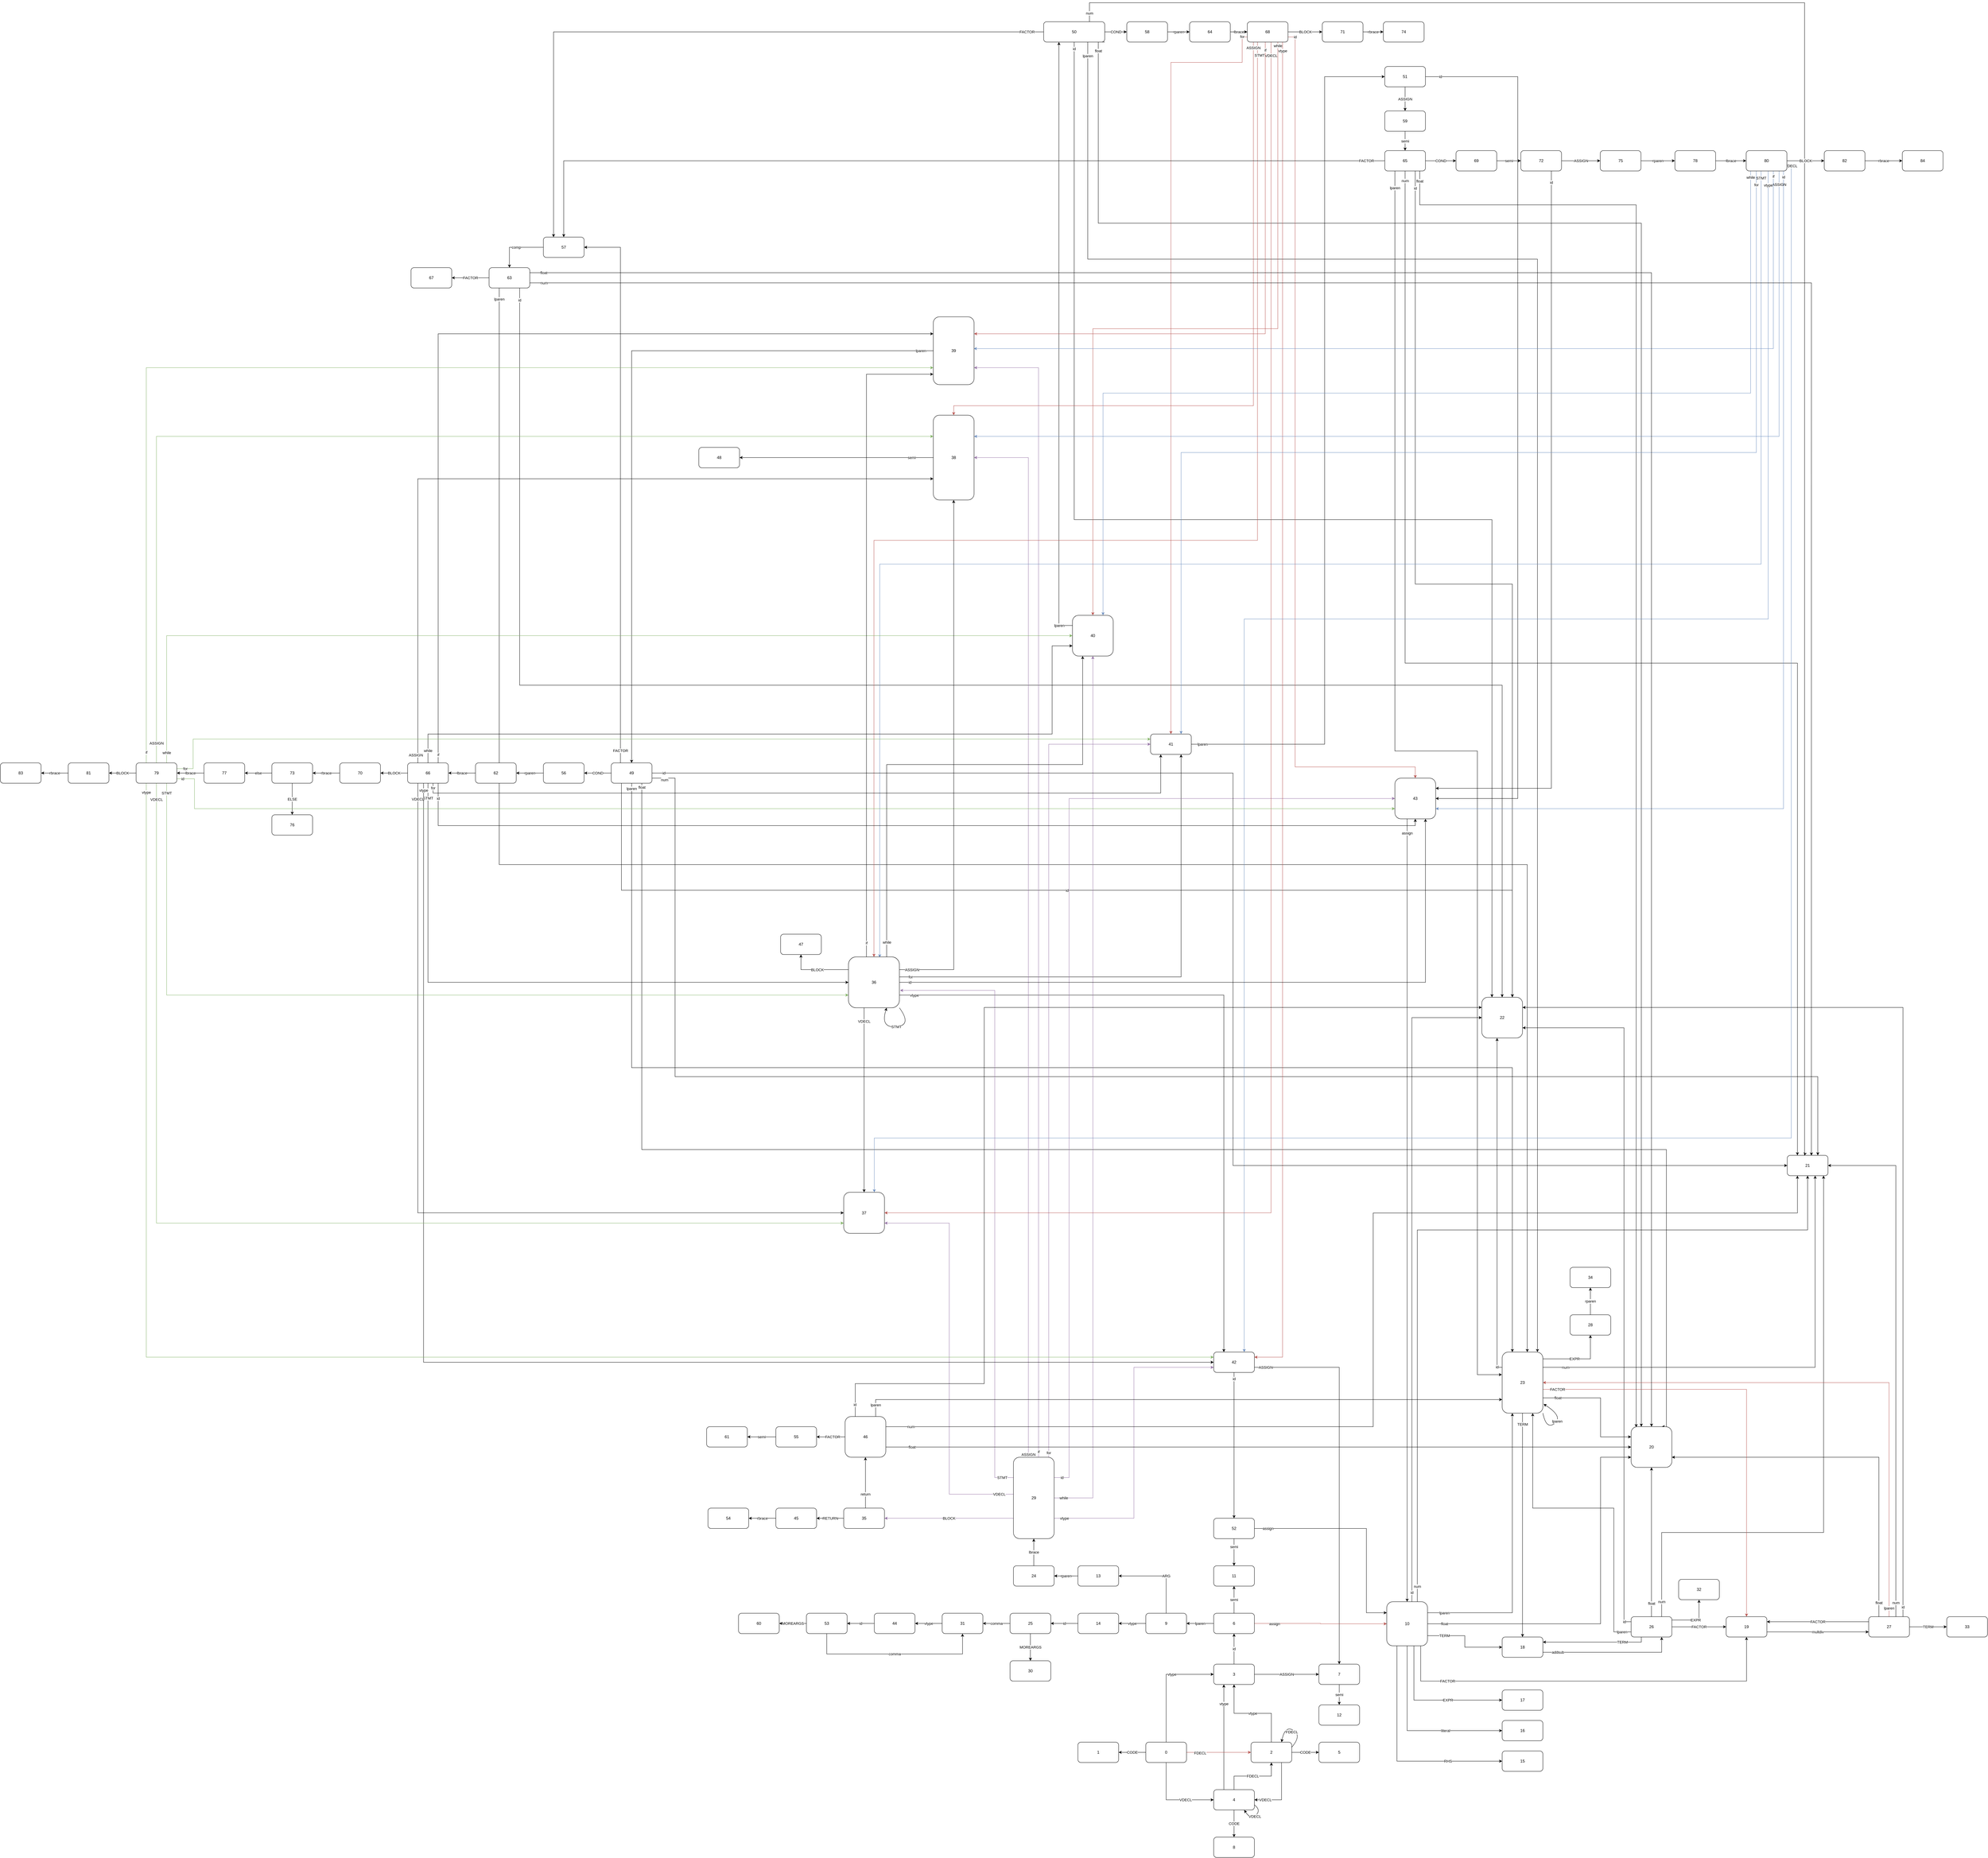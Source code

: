 <mxfile version="13.3.0" type="device"><diagram id="-ojL7Q471JFsqfCS8aLB" name="Page-1"><mxGraphModel dx="11860" dy="8120" grid="0" gridSize="10" guides="1" tooltips="1" connect="1" arrows="1" fold="1" page="1" pageScale="1" pageWidth="6500" pageHeight="6500" math="0" shadow="0"><root><mxCell id="0"/><mxCell id="1" parent="0"/><mxCell id="SYcOR5zdaw6yUXqI2n-W-168" value="float" style="edgeStyle=orthogonalEdgeStyle;rounded=0;orthogonalLoop=1;jettySize=auto;html=1;exitX=0.75;exitY=1;exitDx=0;exitDy=0;entryX=0.75;entryY=0;entryDx=0;entryDy=0;" parent="1" source="SYcOR5zdaw6yUXqI2n-W-134" target="SYcOR5zdaw6yUXqI2n-W-55" edge="1"><mxGeometry x="-0.995" relative="1" as="geometry"><mxPoint x="4660" y="2760" as="targetPoint"/><Array as="points"><mxPoint x="2121" y="3945"/><mxPoint x="5140" y="3945"/><mxPoint x="5140" y="4762"/></Array><mxPoint y="-1" as="offset"/></mxGeometry></mxCell><mxCell id="SYcOR5zdaw6yUXqI2n-W-155" value="for" style="edgeStyle=orthogonalEdgeStyle;rounded=0;orthogonalLoop=1;jettySize=auto;html=1;exitX=1;exitY=0.25;exitDx=0;exitDy=0;entryX=0.75;entryY=1;entryDx=0;entryDy=0;" parent="1" source="SYcOR5zdaw6yUXqI2n-W-117" target="SYcOR5zdaw6yUXqI2n-W-111" edge="1"><mxGeometry x="-0.928" relative="1" as="geometry"><Array as="points"><mxPoint x="2880" y="3436"/><mxPoint x="3710" y="3436"/></Array><mxPoint as="offset"/></mxGeometry></mxCell><mxCell id="SYcOR5zdaw6yUXqI2n-W-156" value="vtype" style="edgeStyle=orthogonalEdgeStyle;rounded=0;orthogonalLoop=1;jettySize=auto;html=1;exitX=1;exitY=0.75;exitDx=0;exitDy=0;entryX=0.25;entryY=0;entryDx=0;entryDy=0;" parent="1" source="SYcOR5zdaw6yUXqI2n-W-117" target="SYcOR5zdaw6yUXqI2n-W-112" edge="1"><mxGeometry x="-0.957" relative="1" as="geometry"><Array as="points"><mxPoint x="3836" y="3490"/></Array><mxPoint x="1" as="offset"/></mxGeometry></mxCell><mxCell id="SYcOR5zdaw6yUXqI2n-W-142" value="ASSIGN" style="edgeStyle=orthogonalEdgeStyle;rounded=0;orthogonalLoop=1;jettySize=auto;html=1;exitX=1;exitY=0.75;exitDx=0;exitDy=0;entryX=0.5;entryY=0;entryDx=0;entryDy=0;" parent="1" source="SYcOR5zdaw6yUXqI2n-W-112" target="SYcOR5zdaw6yUXqI2n-W-18" edge="1"><mxGeometry x="-0.942" relative="1" as="geometry"><Array as="points"><mxPoint x="4176" y="4587"/></Array><mxPoint as="offset"/></mxGeometry></mxCell><mxCell id="SYcOR5zdaw6yUXqI2n-W-188" value="semi" style="edgeStyle=orthogonalEdgeStyle;rounded=0;orthogonalLoop=1;jettySize=auto;html=1;exitX=0.5;exitY=1;exitDx=0;exitDy=0;entryX=0.5;entryY=0;entryDx=0;entryDy=0;" parent="1" source="SYcOR5zdaw6yUXqI2n-W-140" target="SYcOR5zdaw6yUXqI2n-W-31" edge="1"><mxGeometry x="-0.4" relative="1" as="geometry"><mxPoint as="offset"/></mxGeometry></mxCell><mxCell id="SYcOR5zdaw6yUXqI2n-W-189" value="assign" style="edgeStyle=orthogonalEdgeStyle;rounded=0;orthogonalLoop=1;jettySize=auto;html=1;exitX=1;exitY=0.5;exitDx=0;exitDy=0;entryX=0;entryY=0.25;entryDx=0;entryDy=0;" parent="1" source="SYcOR5zdaw6yUXqI2n-W-140" target="SYcOR5zdaw6yUXqI2n-W-29" edge="1"><mxGeometry x="-0.875" relative="1" as="geometry"><Array as="points"><mxPoint x="4256" y="5062"/><mxPoint x="4256" y="5311"/></Array><mxPoint as="offset"/></mxGeometry></mxCell><mxCell id="SYcOR5zdaw6yUXqI2n-W-169" value="lparen" style="edgeStyle=orthogonalEdgeStyle;rounded=0;orthogonalLoop=1;jettySize=auto;html=1;exitX=0.5;exitY=1;exitDx=0;exitDy=0;entryX=0.25;entryY=0;entryDx=0;entryDy=0;" parent="1" source="SYcOR5zdaw6yUXqI2n-W-134" target="SYcOR5zdaw6yUXqI2n-W-56" edge="1"><mxGeometry x="-0.993" relative="1" as="geometry"><mxPoint x="4200" y="2590" as="targetPoint"/><mxPoint y="1" as="offset"/></mxGeometry></mxCell><mxCell id="SYcOR5zdaw6yUXqI2n-W-170" value="id" style="edgeStyle=orthogonalEdgeStyle;rounded=0;orthogonalLoop=1;jettySize=auto;html=1;exitX=0.25;exitY=1;exitDx=0;exitDy=0;entryX=0.75;entryY=0;entryDx=0;entryDy=0;" parent="1" source="SYcOR5zdaw6yUXqI2n-W-134" target="SYcOR5zdaw6yUXqI2n-W-53" edge="1"><mxGeometry relative="1" as="geometry"><mxPoint x="4500" y="2680" as="targetPoint"/></mxGeometry></mxCell><mxCell id="SYcOR5zdaw6yUXqI2n-W-218" value="id" style="edgeStyle=orthogonalEdgeStyle;rounded=0;orthogonalLoop=1;jettySize=auto;html=1;exitX=0.75;exitY=1;exitDx=0;exitDy=0;entryX=0.75;entryY=0;entryDx=0;entryDy=0;" parent="1" source="SYcOR5zdaw6yUXqI2n-W-201" target="SYcOR5zdaw6yUXqI2n-W-53" edge="1"><mxGeometry x="-0.963" relative="1" as="geometry"><mxPoint as="offset"/></mxGeometry></mxCell><mxCell id="SYcOR5zdaw6yUXqI2n-W-219" value="lparen" style="edgeStyle=orthogonalEdgeStyle;rounded=0;orthogonalLoop=1;jettySize=auto;html=1;exitX=0.25;exitY=1;exitDx=0;exitDy=0;entryX=-0.006;entryY=0.37;entryDx=0;entryDy=0;entryPerimeter=0;" parent="1" source="SYcOR5zdaw6yUXqI2n-W-201" target="SYcOR5zdaw6yUXqI2n-W-56" edge="1"><mxGeometry x="-0.974" relative="1" as="geometry"><Array as="points"><mxPoint x="4340" y="2770"/><mxPoint x="4583" y="2770"/><mxPoint x="4583" y="4609"/></Array><mxPoint as="offset"/></mxGeometry></mxCell><mxCell id="SYcOR5zdaw6yUXqI2n-W-171" value="num" style="edgeStyle=orthogonalEdgeStyle;rounded=0;orthogonalLoop=1;jettySize=auto;html=1;exitX=1;exitY=0.75;exitDx=0;exitDy=0;entryX=0.75;entryY=0;entryDx=0;entryDy=0;" parent="1" source="SYcOR5zdaw6yUXqI2n-W-134" target="SYcOR5zdaw6yUXqI2n-W-54" edge="1"><mxGeometry x="-0.984" y="-5" relative="1" as="geometry"><mxPoint x="4570" y="2900" as="targetPoint"/><Array as="points"><mxPoint x="2219" y="2850"/><mxPoint x="2219" y="3730"/><mxPoint x="5586" y="3730"/></Array><mxPoint as="offset"/></mxGeometry></mxCell><mxCell id="SYcOR5zdaw6yUXqI2n-W-209" value="id" style="edgeStyle=orthogonalEdgeStyle;rounded=0;orthogonalLoop=1;jettySize=auto;html=1;exitX=0.75;exitY=1;exitDx=0;exitDy=0;entryX=0.5;entryY=0;entryDx=0;entryDy=0;" parent="1" source="SYcOR5zdaw6yUXqI2n-W-197" target="SYcOR5zdaw6yUXqI2n-W-53" edge="1"><mxGeometry x="-0.986" relative="1" as="geometry"><mxPoint x="4270" y="2830" as="targetPoint"/><Array as="points"><mxPoint x="1761" y="2576"/><mxPoint x="4656" y="2576"/></Array><mxPoint y="1" as="offset"/></mxGeometry></mxCell><mxCell id="SYcOR5zdaw6yUXqI2n-W-210" value="lparen" style="edgeStyle=orthogonalEdgeStyle;rounded=0;orthogonalLoop=1;jettySize=auto;html=1;exitX=0.25;exitY=1;exitDx=0;exitDy=0;" parent="1" source="SYcOR5zdaw6yUXqI2n-W-197" target="SYcOR5zdaw6yUXqI2n-W-56" edge="1"><mxGeometry x="-0.989" relative="1" as="geometry"><Array as="points"><mxPoint x="1701" y="3105"/><mxPoint x="4730" y="3105"/></Array><mxPoint y="-1" as="offset"/></mxGeometry></mxCell><mxCell id="SYcOR5zdaw6yUXqI2n-W-25" value="vtype" style="edgeStyle=orthogonalEdgeStyle;rounded=0;orthogonalLoop=1;jettySize=auto;html=1;exitX=0.25;exitY=0;exitDx=0;exitDy=0;entryX=0.25;entryY=1;entryDx=0;entryDy=0;" parent="1" source="SYcOR5zdaw6yUXqI2n-W-8" target="SYcOR5zdaw6yUXqI2n-W-6" edge="1"><mxGeometry x="0.636" relative="1" as="geometry"><mxPoint as="offset"/></mxGeometry></mxCell><mxCell id="SYcOR5zdaw6yUXqI2n-W-3" value="CODE" style="edgeStyle=orthogonalEdgeStyle;rounded=0;orthogonalLoop=1;jettySize=auto;html=1;" parent="1" source="SYcOR5zdaw6yUXqI2n-W-1" target="SYcOR5zdaw6yUXqI2n-W-2" edge="1"><mxGeometry relative="1" as="geometry"/></mxCell><mxCell id="SYcOR5zdaw6yUXqI2n-W-5" value="FDECL&lt;span lang=&quot;EN-US&quot; style=&quot;color: rgb(0 , 0 , 0) ; font-style: normal ; font-weight: normal ; letter-spacing: normal ; text-indent: 0px ; text-transform: none ; word-spacing: 0px ; text-decoration: none ; font-size: 10.5pt ; line-height: 15.4px ; font-family: &amp;#34;calibri&amp;#34; , sans-serif&quot;&gt;&lt;/span&gt;&lt;span style=&quot;color: rgb(0 , 0 , 0) ; font-size: medium ; font-style: normal ; font-weight: normal ; letter-spacing: normal ; text-indent: 0px ; text-transform: none ; word-spacing: 0px ; text-decoration: none ; display: inline ; float: none&quot;&gt;&lt;/span&gt;" style="edgeStyle=orthogonalEdgeStyle;rounded=0;orthogonalLoop=1;jettySize=auto;html=1;fillColor=#f8cecc;strokeColor=#b85450;" parent="1" source="SYcOR5zdaw6yUXqI2n-W-1" target="SYcOR5zdaw6yUXqI2n-W-4" edge="1"><mxGeometry x="-0.579" relative="1" as="geometry"><mxPoint as="offset"/></mxGeometry></mxCell><mxCell id="SYcOR5zdaw6yUXqI2n-W-7" value="vtype" style="edgeStyle=orthogonalEdgeStyle;rounded=0;orthogonalLoop=1;jettySize=auto;html=1;exitX=0.5;exitY=0;exitDx=0;exitDy=0;entryX=0;entryY=0.5;entryDx=0;entryDy=0;" parent="1" source="SYcOR5zdaw6yUXqI2n-W-1" target="SYcOR5zdaw6yUXqI2n-W-6" edge="1"><mxGeometry x="0.273" relative="1" as="geometry"><Array as="points"><mxPoint x="3666" y="5492"/></Array><mxPoint as="offset"/></mxGeometry></mxCell><mxCell id="SYcOR5zdaw6yUXqI2n-W-9" value="VDECL" style="edgeStyle=orthogonalEdgeStyle;rounded=0;orthogonalLoop=1;jettySize=auto;html=1;exitX=0.5;exitY=1;exitDx=0;exitDy=0;entryX=0;entryY=0.5;entryDx=0;entryDy=0;" parent="1" source="SYcOR5zdaw6yUXqI2n-W-1" target="SYcOR5zdaw6yUXqI2n-W-8" edge="1"><mxGeometry x="0.334" relative="1" as="geometry"><Array as="points"><mxPoint x="3666" y="5862"/></Array><mxPoint as="offset"/></mxGeometry></mxCell><mxCell id="SYcOR5zdaw6yUXqI2n-W-1" value="0" style="rounded=1;whiteSpace=wrap;html=1;" parent="1" vertex="1"><mxGeometry x="3606" y="5692" width="120" height="60" as="geometry"/></mxCell><mxCell id="SYcOR5zdaw6yUXqI2n-W-11" value="CODE" style="edgeStyle=orthogonalEdgeStyle;rounded=0;orthogonalLoop=1;jettySize=auto;html=1;" parent="1" source="SYcOR5zdaw6yUXqI2n-W-4" target="SYcOR5zdaw6yUXqI2n-W-10" edge="1"><mxGeometry relative="1" as="geometry"/></mxCell><mxCell id="SYcOR5zdaw6yUXqI2n-W-14" value="vtype" style="edgeStyle=orthogonalEdgeStyle;rounded=0;orthogonalLoop=1;jettySize=auto;html=1;exitX=0.5;exitY=0;exitDx=0;exitDy=0;entryX=0.5;entryY=1;entryDx=0;entryDy=0;" parent="1" source="SYcOR5zdaw6yUXqI2n-W-4" target="SYcOR5zdaw6yUXqI2n-W-6" edge="1"><mxGeometry relative="1" as="geometry"/></mxCell><mxCell id="SYcOR5zdaw6yUXqI2n-W-15" value="VDECL" style="edgeStyle=orthogonalEdgeStyle;rounded=0;orthogonalLoop=1;jettySize=auto;html=1;exitX=0.75;exitY=1;exitDx=0;exitDy=0;entryX=1;entryY=0.5;entryDx=0;entryDy=0;" parent="1" source="SYcOR5zdaw6yUXqI2n-W-4" target="SYcOR5zdaw6yUXqI2n-W-8" edge="1"><mxGeometry x="0.667" relative="1" as="geometry"><Array as="points"><mxPoint x="4006" y="5862"/></Array><mxPoint as="offset"/></mxGeometry></mxCell><mxCell id="SYcOR5zdaw6yUXqI2n-W-4" value="2" style="rounded=1;whiteSpace=wrap;html=1;" parent="1" vertex="1"><mxGeometry x="3916" y="5692" width="120" height="60" as="geometry"/></mxCell><mxCell id="SYcOR5zdaw6yUXqI2n-W-10" value="5" style="rounded=1;whiteSpace=wrap;html=1;" parent="1" vertex="1"><mxGeometry x="4116" y="5692" width="120" height="60" as="geometry"/></mxCell><mxCell id="SYcOR5zdaw6yUXqI2n-W-2" value="1" style="rounded=1;whiteSpace=wrap;html=1;" parent="1" vertex="1"><mxGeometry x="3406" y="5692" width="120" height="60" as="geometry"/></mxCell><mxCell id="SYcOR5zdaw6yUXqI2n-W-17" value="id" style="edgeStyle=orthogonalEdgeStyle;rounded=0;orthogonalLoop=1;jettySize=auto;html=1;entryX=0.5;entryY=1;entryDx=0;entryDy=0;exitX=0.5;exitY=0;exitDx=0;exitDy=0;" parent="1" source="SYcOR5zdaw6yUXqI2n-W-6" target="SYcOR5zdaw6yUXqI2n-W-16" edge="1"><mxGeometry relative="1" as="geometry"><mxPoint x="3926" y="4532" as="sourcePoint"/><Array as="points"/></mxGeometry></mxCell><mxCell id="SYcOR5zdaw6yUXqI2n-W-19" value="ASSIGN" style="edgeStyle=orthogonalEdgeStyle;rounded=0;orthogonalLoop=1;jettySize=auto;html=1;" parent="1" source="SYcOR5zdaw6yUXqI2n-W-6" target="SYcOR5zdaw6yUXqI2n-W-18" edge="1"><mxGeometry relative="1" as="geometry"/></mxCell><mxCell id="SYcOR5zdaw6yUXqI2n-W-6" value="3" style="rounded=1;whiteSpace=wrap;html=1;" parent="1" vertex="1"><mxGeometry x="3806" y="5462" width="120" height="60" as="geometry"/></mxCell><mxCell id="SYcOR5zdaw6yUXqI2n-W-34" value="semi" style="edgeStyle=orthogonalEdgeStyle;rounded=0;orthogonalLoop=1;jettySize=auto;html=1;entryX=0.5;entryY=0;entryDx=0;entryDy=0;exitX=0.5;exitY=1;exitDx=0;exitDy=0;" parent="1" source="SYcOR5zdaw6yUXqI2n-W-18" target="SYcOR5zdaw6yUXqI2n-W-33" edge="1"><mxGeometry relative="1" as="geometry"><Array as="points"/></mxGeometry></mxCell><mxCell id="SYcOR5zdaw6yUXqI2n-W-18" value="7" style="rounded=1;whiteSpace=wrap;html=1;" parent="1" vertex="1"><mxGeometry x="4116" y="5462" width="120" height="60" as="geometry"/></mxCell><mxCell id="SYcOR5zdaw6yUXqI2n-W-33" value="12" style="rounded=1;whiteSpace=wrap;html=1;" parent="1" vertex="1"><mxGeometry x="4116" y="5582" width="120" height="60" as="geometry"/></mxCell><mxCell id="SYcOR5zdaw6yUXqI2n-W-28" value="lparen" style="edgeStyle=orthogonalEdgeStyle;rounded=0;orthogonalLoop=1;jettySize=auto;html=1;entryX=1;entryY=0.5;entryDx=0;entryDy=0;" parent="1" source="SYcOR5zdaw6yUXqI2n-W-16" target="SYcOR5zdaw6yUXqI2n-W-27" edge="1"><mxGeometry relative="1" as="geometry"><Array as="points"/></mxGeometry></mxCell><mxCell id="SYcOR5zdaw6yUXqI2n-W-30" value="assign" style="edgeStyle=orthogonalEdgeStyle;rounded=0;orthogonalLoop=1;jettySize=auto;html=1;entryX=0;entryY=0.5;entryDx=0;entryDy=0;fillColor=#f8cecc;strokeColor=#b85450;" parent="1" source="SYcOR5zdaw6yUXqI2n-W-16" target="SYcOR5zdaw6yUXqI2n-W-29" edge="1"><mxGeometry x="0.003" y="-136" relative="1" as="geometry"><mxPoint x="-136" y="-136" as="offset"/></mxGeometry></mxCell><mxCell id="SYcOR5zdaw6yUXqI2n-W-16" value="6" style="rounded=1;whiteSpace=wrap;html=1;" parent="1" vertex="1"><mxGeometry x="3806" y="5312" width="120" height="60" as="geometry"/></mxCell><mxCell id="SYcOR5zdaw6yUXqI2n-W-40" value="RHS" style="edgeStyle=orthogonalEdgeStyle;rounded=0;orthogonalLoop=1;jettySize=auto;html=1;entryX=0;entryY=0.5;entryDx=0;entryDy=0;exitX=0.25;exitY=1;exitDx=0;exitDy=0;" parent="1" source="SYcOR5zdaw6yUXqI2n-W-29" target="SYcOR5zdaw6yUXqI2n-W-48" edge="1"><mxGeometry x="0.508" relative="1" as="geometry"><Array as="points"><mxPoint x="4346" y="5748"/></Array><mxPoint as="offset"/></mxGeometry></mxCell><mxCell id="SYcOR5zdaw6yUXqI2n-W-42" value="literal" style="edgeStyle=orthogonalEdgeStyle;rounded=0;orthogonalLoop=1;jettySize=auto;html=1;exitX=0.5;exitY=1;exitDx=0;exitDy=0;entryX=0;entryY=0.5;entryDx=0;entryDy=0;" parent="1" source="SYcOR5zdaw6yUXqI2n-W-29" target="SYcOR5zdaw6yUXqI2n-W-46" edge="1"><mxGeometry x="0.37" relative="1" as="geometry"><Array as="points"><mxPoint x="4376" y="5658"/></Array><mxPoint as="offset"/></mxGeometry></mxCell><mxCell id="SYcOR5zdaw6yUXqI2n-W-45" value="FACTOR" style="edgeStyle=orthogonalEdgeStyle;rounded=0;orthogonalLoop=1;jettySize=auto;html=1;exitX=0.75;exitY=1;exitDx=0;exitDy=0;" parent="1" source="SYcOR5zdaw6yUXqI2n-W-29" target="SYcOR5zdaw6yUXqI2n-W-44" edge="1"><mxGeometry x="-0.637" relative="1" as="geometry"><mxPoint x="4526" y="5252" as="sourcePoint"/><Array as="points"><mxPoint x="4416" y="5392"/><mxPoint x="4416" y="5512"/><mxPoint x="5376" y="5512"/></Array><mxPoint as="offset"/></mxGeometry></mxCell><mxCell id="SYcOR5zdaw6yUXqI2n-W-50" value="EXPR" style="edgeStyle=orthogonalEdgeStyle;rounded=0;orthogonalLoop=1;jettySize=auto;html=1;exitX=0.75;exitY=1;exitDx=0;exitDy=0;entryX=0;entryY=0.5;entryDx=0;entryDy=0;" parent="1" source="SYcOR5zdaw6yUXqI2n-W-29" target="SYcOR5zdaw6yUXqI2n-W-39" edge="1"><mxGeometry x="0.307" relative="1" as="geometry"><mxPoint x="4466" y="5292" as="sourcePoint"/><Array as="points"><mxPoint x="4406" y="5392"/><mxPoint x="4396" y="5392"/><mxPoint x="4396" y="5568"/></Array><mxPoint as="offset"/></mxGeometry></mxCell><mxCell id="SYcOR5zdaw6yUXqI2n-W-51" value="TERM" style="edgeStyle=orthogonalEdgeStyle;rounded=0;orthogonalLoop=1;jettySize=auto;html=1;exitX=1;exitY=0.75;exitDx=0;exitDy=0;entryX=0;entryY=0.5;entryDx=0;entryDy=0;" parent="1" source="SYcOR5zdaw6yUXqI2n-W-29" target="SYcOR5zdaw6yUXqI2n-W-41" edge="1"><mxGeometry x="-0.591" relative="1" as="geometry"><mxPoint x="4616" y="5382" as="targetPoint"/><Array as="points"><mxPoint x="4436" y="5378"/><mxPoint x="4546" y="5378"/><mxPoint x="4546" y="5412"/></Array><mxPoint as="offset"/></mxGeometry></mxCell><mxCell id="SYcOR5zdaw6yUXqI2n-W-57" value="lparen" style="edgeStyle=orthogonalEdgeStyle;rounded=0;orthogonalLoop=1;jettySize=auto;html=1;exitX=1;exitY=0.25;exitDx=0;exitDy=0;entryX=0.25;entryY=1;entryDx=0;entryDy=0;" parent="1" source="SYcOR5zdaw6yUXqI2n-W-29" target="SYcOR5zdaw6yUXqI2n-W-56" edge="1"><mxGeometry x="-0.881" relative="1" as="geometry"><Array as="points"><mxPoint x="4686" y="5311"/></Array><mxPoint as="offset"/></mxGeometry></mxCell><mxCell id="SYcOR5zdaw6yUXqI2n-W-58" value="id" style="edgeStyle=orthogonalEdgeStyle;rounded=0;orthogonalLoop=1;jettySize=auto;html=1;exitX=0.5;exitY=0;exitDx=0;exitDy=0;entryX=0;entryY=0.5;entryDx=0;entryDy=0;" parent="1" source="SYcOR5zdaw6yUXqI2n-W-29" target="SYcOR5zdaw6yUXqI2n-W-53" edge="1"><mxGeometry x="-0.958" relative="1" as="geometry"><Array as="points"><mxPoint x="4390" y="3556"/></Array><mxPoint as="offset"/></mxGeometry></mxCell><mxCell id="SYcOR5zdaw6yUXqI2n-W-59" value="num" style="edgeStyle=orthogonalEdgeStyle;rounded=0;orthogonalLoop=1;jettySize=auto;html=1;exitX=0.75;exitY=0;exitDx=0;exitDy=0;entryX=0.5;entryY=1;entryDx=0;entryDy=0;" parent="1" source="SYcOR5zdaw6yUXqI2n-W-29" target="SYcOR5zdaw6yUXqI2n-W-54" edge="1"><mxGeometry x="-0.962" relative="1" as="geometry"><Array as="points"><mxPoint x="4406" y="4182"/><mxPoint x="5556" y="4182"/></Array><mxPoint as="offset"/></mxGeometry></mxCell><mxCell id="SYcOR5zdaw6yUXqI2n-W-60" value="float" style="edgeStyle=orthogonalEdgeStyle;rounded=0;orthogonalLoop=1;jettySize=auto;html=1;entryX=0;entryY=0.75;entryDx=0;entryDy=0;exitX=1;exitY=0.5;exitDx=0;exitDy=0;" parent="1" source="SYcOR5zdaw6yUXqI2n-W-29" target="SYcOR5zdaw6yUXqI2n-W-55" edge="1"><mxGeometry x="-0.908" relative="1" as="geometry"><Array as="points"><mxPoint x="4946" y="5343"/><mxPoint x="4946" y="4852"/></Array><mxPoint as="offset"/></mxGeometry></mxCell><mxCell id="SYcOR5zdaw6yUXqI2n-W-29" value="10" style="rounded=1;whiteSpace=wrap;html=1;" parent="1" vertex="1"><mxGeometry x="4316" y="5278" width="120" height="130" as="geometry"/></mxCell><mxCell id="SYcOR5zdaw6yUXqI2n-W-39" value="17" style="rounded=1;whiteSpace=wrap;html=1;" parent="1" vertex="1"><mxGeometry x="4656" y="5538" width="120" height="60" as="geometry"/></mxCell><mxCell id="SYcOR5zdaw6yUXqI2n-W-36" value="ARG" style="edgeStyle=orthogonalEdgeStyle;rounded=0;orthogonalLoop=1;jettySize=auto;html=1;exitX=0.5;exitY=0;exitDx=0;exitDy=0;" parent="1" source="SYcOR5zdaw6yUXqI2n-W-27" target="SYcOR5zdaw6yUXqI2n-W-35" edge="1"><mxGeometry x="-0.12" relative="1" as="geometry"><Array as="points"><mxPoint x="3666" y="5202"/></Array><mxPoint as="offset"/></mxGeometry></mxCell><mxCell id="SYcOR5zdaw6yUXqI2n-W-38" value="vtype" style="edgeStyle=orthogonalEdgeStyle;rounded=0;orthogonalLoop=1;jettySize=auto;html=1;" parent="1" source="SYcOR5zdaw6yUXqI2n-W-27" target="SYcOR5zdaw6yUXqI2n-W-37" edge="1"><mxGeometry relative="1" as="geometry"/></mxCell><mxCell id="SYcOR5zdaw6yUXqI2n-W-27" value="9" style="rounded=1;whiteSpace=wrap;html=1;" parent="1" vertex="1"><mxGeometry x="3606" y="5312" width="120" height="60" as="geometry"/></mxCell><mxCell id="SYcOR5zdaw6yUXqI2n-W-64" value="id" style="edgeStyle=orthogonalEdgeStyle;rounded=0;orthogonalLoop=1;jettySize=auto;html=1;" parent="1" source="SYcOR5zdaw6yUXqI2n-W-37" target="SYcOR5zdaw6yUXqI2n-W-63" edge="1"><mxGeometry relative="1" as="geometry"/></mxCell><mxCell id="SYcOR5zdaw6yUXqI2n-W-37" value="14" style="rounded=1;whiteSpace=wrap;html=1;" parent="1" vertex="1"><mxGeometry x="3406" y="5312" width="120" height="60" as="geometry"/></mxCell><mxCell id="SYcOR5zdaw6yUXqI2n-W-80" value="MOREARGS" style="edgeStyle=orthogonalEdgeStyle;rounded=0;orthogonalLoop=1;jettySize=auto;html=1;" parent="1" source="SYcOR5zdaw6yUXqI2n-W-63" target="SYcOR5zdaw6yUXqI2n-W-79" edge="1"><mxGeometry relative="1" as="geometry"/></mxCell><mxCell id="SYcOR5zdaw6yUXqI2n-W-82" value="comma" style="edgeStyle=orthogonalEdgeStyle;rounded=0;orthogonalLoop=1;jettySize=auto;html=1;" parent="1" source="SYcOR5zdaw6yUXqI2n-W-63" target="SYcOR5zdaw6yUXqI2n-W-81" edge="1"><mxGeometry relative="1" as="geometry"/></mxCell><mxCell id="SYcOR5zdaw6yUXqI2n-W-63" value="25" style="rounded=1;whiteSpace=wrap;html=1;" parent="1" vertex="1"><mxGeometry x="3206" y="5312" width="120" height="60" as="geometry"/></mxCell><mxCell id="SYcOR5zdaw6yUXqI2n-W-108" value="vtype" style="edgeStyle=orthogonalEdgeStyle;rounded=0;orthogonalLoop=1;jettySize=auto;html=1;" parent="1" source="SYcOR5zdaw6yUXqI2n-W-81" target="SYcOR5zdaw6yUXqI2n-W-107" edge="1"><mxGeometry relative="1" as="geometry"/></mxCell><mxCell id="SYcOR5zdaw6yUXqI2n-W-81" value="31" style="rounded=1;whiteSpace=wrap;html=1;" parent="1" vertex="1"><mxGeometry x="3006" y="5312" width="120" height="60" as="geometry"/></mxCell><mxCell id="SYcOR5zdaw6yUXqI2n-W-145" value="id" style="edgeStyle=orthogonalEdgeStyle;rounded=0;orthogonalLoop=1;jettySize=auto;html=1;" parent="1" source="SYcOR5zdaw6yUXqI2n-W-107" target="SYcOR5zdaw6yUXqI2n-W-144" edge="1"><mxGeometry relative="1" as="geometry"/></mxCell><mxCell id="SYcOR5zdaw6yUXqI2n-W-107" value="44" style="rounded=1;whiteSpace=wrap;html=1;" parent="1" vertex="1"><mxGeometry x="2806" y="5312" width="120" height="60" as="geometry"/></mxCell><mxCell id="SYcOR5zdaw6yUXqI2n-W-191" value="MOREARGS" style="edgeStyle=orthogonalEdgeStyle;rounded=0;orthogonalLoop=1;jettySize=auto;html=1;" parent="1" source="SYcOR5zdaw6yUXqI2n-W-144" target="SYcOR5zdaw6yUXqI2n-W-190" edge="1"><mxGeometry relative="1" as="geometry"/></mxCell><mxCell id="SYcOR5zdaw6yUXqI2n-W-192" value="comma" style="edgeStyle=orthogonalEdgeStyle;rounded=0;orthogonalLoop=1;jettySize=auto;html=1;exitX=0.5;exitY=1;exitDx=0;exitDy=0;entryX=0.5;entryY=1;entryDx=0;entryDy=0;" parent="1" source="SYcOR5zdaw6yUXqI2n-W-144" target="SYcOR5zdaw6yUXqI2n-W-81" edge="1"><mxGeometry relative="1" as="geometry"><Array as="points"><mxPoint x="2666" y="5432"/><mxPoint x="3066" y="5432"/></Array><mxPoint as="offset"/></mxGeometry></mxCell><mxCell id="SYcOR5zdaw6yUXqI2n-W-144" value="53" style="rounded=1;whiteSpace=wrap;html=1;" parent="1" vertex="1"><mxGeometry x="2606" y="5312" width="120" height="60" as="geometry"/></mxCell><mxCell id="SYcOR5zdaw6yUXqI2n-W-190" value="60" style="rounded=1;whiteSpace=wrap;html=1;" parent="1" vertex="1"><mxGeometry x="2406" y="5312" width="120" height="60" as="geometry"/></mxCell><mxCell id="SYcOR5zdaw6yUXqI2n-W-79" value="30" style="rounded=1;whiteSpace=wrap;html=1;" parent="1" vertex="1"><mxGeometry x="3206" y="5452" width="120" height="60" as="geometry"/></mxCell><mxCell id="SYcOR5zdaw6yUXqI2n-W-62" value="rparen" style="edgeStyle=orthogonalEdgeStyle;rounded=0;orthogonalLoop=1;jettySize=auto;html=1;" parent="1" source="SYcOR5zdaw6yUXqI2n-W-35" target="SYcOR5zdaw6yUXqI2n-W-61" edge="1"><mxGeometry relative="1" as="geometry"/></mxCell><mxCell id="SYcOR5zdaw6yUXqI2n-W-35" value="13" style="rounded=1;whiteSpace=wrap;html=1;" parent="1" vertex="1"><mxGeometry x="3406" y="5172" width="120" height="60" as="geometry"/></mxCell><mxCell id="SYcOR5zdaw6yUXqI2n-W-78" value="lbrace" style="edgeStyle=orthogonalEdgeStyle;rounded=0;orthogonalLoop=1;jettySize=auto;html=1;" parent="1" source="SYcOR5zdaw6yUXqI2n-W-61" target="SYcOR5zdaw6yUXqI2n-W-77" edge="1"><mxGeometry relative="1" as="geometry"/></mxCell><mxCell id="SYcOR5zdaw6yUXqI2n-W-61" value="24" style="rounded=1;whiteSpace=wrap;html=1;" parent="1" vertex="1"><mxGeometry x="3216" y="5172" width="120" height="60" as="geometry"/></mxCell><mxCell id="SYcOR5zdaw6yUXqI2n-W-110" value="while" style="edgeStyle=orthogonalEdgeStyle;rounded=0;orthogonalLoop=1;jettySize=auto;html=1;fillColor=#e1d5e7;strokeColor=#9673a6;" parent="1" source="SYcOR5zdaw6yUXqI2n-W-77" target="SYcOR5zdaw6yUXqI2n-W-109" edge="1"><mxGeometry x="-0.979" relative="1" as="geometry"><mxPoint as="offset"/></mxGeometry></mxCell><mxCell id="SYcOR5zdaw6yUXqI2n-W-119" value="for" style="edgeStyle=orthogonalEdgeStyle;rounded=0;orthogonalLoop=1;jettySize=auto;html=1;exitX=0.75;exitY=0;exitDx=0;exitDy=0;entryX=0;entryY=0.5;entryDx=0;entryDy=0;fillColor=#e1d5e7;strokeColor=#9673a6;" parent="1" source="SYcOR5zdaw6yUXqI2n-W-77" target="SYcOR5zdaw6yUXqI2n-W-111" edge="1"><mxGeometry x="-0.988" y="13" relative="1" as="geometry"><Array as="points"><mxPoint x="3320" y="2750"/></Array><mxPoint x="13" y="-13" as="offset"/></mxGeometry></mxCell><mxCell id="SYcOR5zdaw6yUXqI2n-W-120" value="vtype" style="edgeStyle=orthogonalEdgeStyle;rounded=0;orthogonalLoop=1;jettySize=auto;html=1;exitX=1;exitY=0.75;exitDx=0;exitDy=0;entryX=0;entryY=0.75;entryDx=0;entryDy=0;fillColor=#e1d5e7;strokeColor=#9673a6;" parent="1" source="SYcOR5zdaw6yUXqI2n-W-77" target="SYcOR5zdaw6yUXqI2n-W-112" edge="1"><mxGeometry x="-0.934" relative="1" as="geometry"><mxPoint as="offset"/></mxGeometry></mxCell><mxCell id="SYcOR5zdaw6yUXqI2n-W-121" value="id" style="edgeStyle=orthogonalEdgeStyle;rounded=0;orthogonalLoop=1;jettySize=auto;html=1;exitX=1;exitY=0.25;exitDx=0;exitDy=0;entryX=0;entryY=0.5;entryDx=0;entryDy=0;fillColor=#e1d5e7;strokeColor=#9673a6;" parent="1" source="SYcOR5zdaw6yUXqI2n-W-77" target="SYcOR5zdaw6yUXqI2n-W-113" edge="1"><mxGeometry x="-0.985" relative="1" as="geometry"><Array as="points"><mxPoint x="3380" y="4912"/><mxPoint x="3380" y="2910"/></Array><mxPoint as="offset"/></mxGeometry></mxCell><mxCell id="SYcOR5zdaw6yUXqI2n-W-123" value="if" style="edgeStyle=orthogonalEdgeStyle;rounded=0;orthogonalLoop=1;jettySize=auto;html=1;exitX=0.5;exitY=0;exitDx=0;exitDy=0;entryX=1;entryY=0.75;entryDx=0;entryDy=0;fillColor=#e1d5e7;strokeColor=#9673a6;" parent="1" source="SYcOR5zdaw6yUXqI2n-W-77" target="SYcOR5zdaw6yUXqI2n-W-114" edge="1"><mxGeometry x="-0.982" relative="1" as="geometry"><Array as="points"><mxPoint x="3290" y="1640"/></Array><mxPoint as="offset"/></mxGeometry></mxCell><mxCell id="SYcOR5zdaw6yUXqI2n-W-124" value="ASSIGN" style="edgeStyle=orthogonalEdgeStyle;rounded=0;orthogonalLoop=1;jettySize=auto;html=1;exitX=0.25;exitY=0;exitDx=0;exitDy=0;entryX=1;entryY=0.5;entryDx=0;entryDy=0;fillColor=#e1d5e7;strokeColor=#9673a6;" parent="1" source="SYcOR5zdaw6yUXqI2n-W-77" target="SYcOR5zdaw6yUXqI2n-W-115" edge="1"><mxGeometry x="-0.991" y="8" relative="1" as="geometry"><Array as="points"><mxPoint x="3260" y="1905"/></Array><mxPoint x="8" y="-8" as="offset"/></mxGeometry></mxCell><mxCell id="SYcOR5zdaw6yUXqI2n-W-125" value="VDECL" style="edgeStyle=orthogonalEdgeStyle;rounded=0;orthogonalLoop=1;jettySize=auto;html=1;exitX=0;exitY=0.5;exitDx=0;exitDy=0;entryX=1;entryY=0.75;entryDx=0;entryDy=0;fillColor=#e1d5e7;strokeColor=#9673a6;" parent="1" source="SYcOR5zdaw6yUXqI2n-W-77" target="SYcOR5zdaw6yUXqI2n-W-116" edge="1"><mxGeometry x="-0.913" relative="1" as="geometry"><Array as="points"><mxPoint x="3216" y="4961"/><mxPoint x="3027" y="4961"/><mxPoint x="3027" y="4162"/></Array><mxPoint x="-1" as="offset"/></mxGeometry></mxCell><mxCell id="SYcOR5zdaw6yUXqI2n-W-126" value="STMT" style="edgeStyle=orthogonalEdgeStyle;rounded=0;orthogonalLoop=1;jettySize=auto;html=1;exitX=0;exitY=0.25;exitDx=0;exitDy=0;entryX=1.013;entryY=0.658;entryDx=0;entryDy=0;entryPerimeter=0;fillColor=#e1d5e7;strokeColor=#9673a6;" parent="1" source="SYcOR5zdaw6yUXqI2n-W-77" target="SYcOR5zdaw6yUXqI2n-W-117" edge="1"><mxGeometry x="-0.963" relative="1" as="geometry"><Array as="points"><mxPoint x="3161" y="4912"/><mxPoint x="3161" y="3476"/></Array><mxPoint as="offset"/></mxGeometry></mxCell><mxCell id="SYcOR5zdaw6yUXqI2n-W-127" value="BLOCK" style="edgeStyle=orthogonalEdgeStyle;rounded=0;orthogonalLoop=1;jettySize=auto;html=1;exitX=0;exitY=0.75;exitDx=0;exitDy=0;entryX=1;entryY=0.5;entryDx=0;entryDy=0;fillColor=#e1d5e7;strokeColor=#9673a6;" parent="1" source="SYcOR5zdaw6yUXqI2n-W-77" target="SYcOR5zdaw6yUXqI2n-W-118" edge="1"><mxGeometry relative="1" as="geometry"/></mxCell><mxCell id="SYcOR5zdaw6yUXqI2n-W-77" value="29" style="rounded=1;whiteSpace=wrap;html=1;" parent="1" vertex="1"><mxGeometry x="3216" y="4852" width="120" height="240" as="geometry"/></mxCell><mxCell id="SYcOR5zdaw6yUXqI2n-W-137" value="lparen" style="edgeStyle=orthogonalEdgeStyle;rounded=0;orthogonalLoop=1;jettySize=auto;html=1;entryX=0.25;entryY=1;entryDx=0;entryDy=0;exitX=0;exitY=0.25;exitDx=0;exitDy=0;" parent="1" source="SYcOR5zdaw6yUXqI2n-W-109" target="SYcOR5zdaw6yUXqI2n-W-136" edge="1"><mxGeometry x="-0.955" relative="1" as="geometry"><mxPoint as="offset"/></mxGeometry></mxCell><mxCell id="SYcOR5zdaw6yUXqI2n-W-109" value="40" style="rounded=1;whiteSpace=wrap;html=1;imageHeight=24;" parent="1" vertex="1"><mxGeometry x="3390" y="2370" width="120" height="120" as="geometry"/></mxCell><mxCell id="SYcOR5zdaw6yUXqI2n-W-173" value="COND" style="edgeStyle=orthogonalEdgeStyle;rounded=0;orthogonalLoop=1;jettySize=auto;html=1;" parent="1" source="SYcOR5zdaw6yUXqI2n-W-136" target="SYcOR5zdaw6yUXqI2n-W-172" edge="1"><mxGeometry relative="1" as="geometry"/></mxCell><mxCell id="SYcOR5zdaw6yUXqI2n-W-174" value="FACTOR" style="edgeStyle=orthogonalEdgeStyle;rounded=0;orthogonalLoop=1;jettySize=auto;html=1;exitX=0;exitY=0.5;exitDx=0;exitDy=0;entryX=0.25;entryY=0;entryDx=0;entryDy=0;" parent="1" source="SYcOR5zdaw6yUXqI2n-W-136" target="SYcOR5zdaw6yUXqI2n-W-166" edge="1"><mxGeometry x="-0.952" relative="1" as="geometry"><mxPoint as="offset"/></mxGeometry></mxCell><mxCell id="SYcOR5zdaw6yUXqI2n-W-175" value="float" style="edgeStyle=orthogonalEdgeStyle;rounded=0;orthogonalLoop=1;jettySize=auto;html=1;exitX=1;exitY=1;exitDx=0;exitDy=0;entryX=0.25;entryY=0;entryDx=0;entryDy=0;" parent="1" source="SYcOR5zdaw6yUXqI2n-W-136" target="SYcOR5zdaw6yUXqI2n-W-55" edge="1"><mxGeometry x="-0.984" relative="1" as="geometry"><Array as="points"><mxPoint x="3466" y="680"/><mxPoint x="3466" y="1214"/><mxPoint x="5066" y="1214"/></Array><mxPoint y="-1" as="offset"/></mxGeometry></mxCell><mxCell id="SYcOR5zdaw6yUXqI2n-W-176" value="num" style="edgeStyle=orthogonalEdgeStyle;rounded=0;orthogonalLoop=1;jettySize=auto;html=1;exitX=0.75;exitY=0;exitDx=0;exitDy=0;entryX=0.421;entryY=0.01;entryDx=0;entryDy=0;entryPerimeter=0;" parent="1" source="SYcOR5zdaw6yUXqI2n-W-136" target="SYcOR5zdaw6yUXqI2n-W-54" edge="1"><mxGeometry x="-0.991" relative="1" as="geometry"><Array as="points"><mxPoint x="3440" y="564"/><mxPoint x="5547" y="564"/><mxPoint x="5547" y="3961"/></Array><mxPoint as="offset"/></mxGeometry></mxCell><mxCell id="SYcOR5zdaw6yUXqI2n-W-177" value="id" style="edgeStyle=orthogonalEdgeStyle;rounded=0;orthogonalLoop=1;jettySize=auto;html=1;exitX=0.5;exitY=1;exitDx=0;exitDy=0;entryX=0.25;entryY=0;entryDx=0;entryDy=0;" parent="1" source="SYcOR5zdaw6yUXqI2n-W-136" target="SYcOR5zdaw6yUXqI2n-W-53" edge="1"><mxGeometry x="-0.99" relative="1" as="geometry"><mxPoint as="offset"/></mxGeometry></mxCell><mxCell id="SYcOR5zdaw6yUXqI2n-W-178" value="lparen" style="edgeStyle=orthogonalEdgeStyle;rounded=0;orthogonalLoop=1;jettySize=auto;html=1;exitX=0.75;exitY=1;exitDx=0;exitDy=0;" parent="1" source="SYcOR5zdaw6yUXqI2n-W-136" edge="1"><mxGeometry x="-0.982" relative="1" as="geometry"><mxPoint x="4760" y="4542" as="targetPoint"/><Array as="points"><mxPoint x="3435" y="680"/><mxPoint x="3435" y="1320"/><mxPoint x="4760" y="1320"/></Array><mxPoint y="-1" as="offset"/></mxGeometry></mxCell><mxCell id="SYcOR5zdaw6yUXqI2n-W-136" value="50" style="rounded=1;whiteSpace=wrap;html=1;" parent="1" vertex="1"><mxGeometry x="3305" y="620" width="180" height="60" as="geometry"/></mxCell><mxCell id="SYcOR5zdaw6yUXqI2n-W-200" value="rparen" style="edgeStyle=orthogonalEdgeStyle;rounded=0;orthogonalLoop=1;jettySize=auto;html=1;" parent="1" source="SYcOR5zdaw6yUXqI2n-W-172" target="SYcOR5zdaw6yUXqI2n-W-199" edge="1"><mxGeometry relative="1" as="geometry"/></mxCell><mxCell id="SYcOR5zdaw6yUXqI2n-W-172" value="58" style="rounded=1;whiteSpace=wrap;html=1;" parent="1" vertex="1"><mxGeometry x="3550" y="620" width="120" height="60" as="geometry"/></mxCell><mxCell id="SYcOR5zdaw6yUXqI2n-W-212" value="lbrace" style="edgeStyle=orthogonalEdgeStyle;rounded=0;orthogonalLoop=1;jettySize=auto;html=1;" parent="1" source="SYcOR5zdaw6yUXqI2n-W-199" target="SYcOR5zdaw6yUXqI2n-W-211" edge="1"><mxGeometry relative="1" as="geometry"/></mxCell><mxCell id="SYcOR5zdaw6yUXqI2n-W-199" value="64" style="rounded=1;whiteSpace=wrap;html=1;" parent="1" vertex="1"><mxGeometry x="3735" y="620" width="120" height="60" as="geometry"/></mxCell><mxCell id="SYcOR5zdaw6yUXqI2n-W-231" value="BLOCK" style="edgeStyle=orthogonalEdgeStyle;rounded=0;orthogonalLoop=1;jettySize=auto;html=1;" parent="1" source="SYcOR5zdaw6yUXqI2n-W-211" target="SYcOR5zdaw6yUXqI2n-W-230" edge="1"><mxGeometry relative="1" as="geometry"/></mxCell><mxCell id="SYcOR5zdaw6yUXqI2n-W-232" value="STMT" style="edgeStyle=orthogonalEdgeStyle;rounded=0;orthogonalLoop=1;jettySize=auto;html=1;exitX=0.25;exitY=1;exitDx=0;exitDy=0;entryX=0.5;entryY=0;entryDx=0;entryDy=0;fillColor=#f8cecc;strokeColor=#b85450;" parent="1" source="SYcOR5zdaw6yUXqI2n-W-211" target="SYcOR5zdaw6yUXqI2n-W-117" edge="1"><mxGeometry x="-0.98" y="6" relative="1" as="geometry"><Array as="points"><mxPoint x="3935" y="2149"/><mxPoint x="2805" y="2149"/></Array><mxPoint as="offset"/></mxGeometry></mxCell><mxCell id="SYcOR5zdaw6yUXqI2n-W-233" value="VDECL" style="edgeStyle=orthogonalEdgeStyle;rounded=0;orthogonalLoop=1;jettySize=auto;html=1;exitX=0.75;exitY=1;exitDx=0;exitDy=0;entryX=1;entryY=0.5;entryDx=0;entryDy=0;fillColor=#f8cecc;strokeColor=#b85450;" parent="1" source="SYcOR5zdaw6yUXqI2n-W-211" target="SYcOR5zdaw6yUXqI2n-W-116" edge="1"><mxGeometry x="-0.974" relative="1" as="geometry"><Array as="points"><mxPoint x="3975" y="680"/><mxPoint x="3975" y="4132"/></Array><mxPoint as="offset"/></mxGeometry></mxCell><mxCell id="SYcOR5zdaw6yUXqI2n-W-235" value="if" style="edgeStyle=orthogonalEdgeStyle;rounded=0;orthogonalLoop=1;jettySize=auto;html=1;exitX=0.5;exitY=1;exitDx=0;exitDy=0;entryX=1;entryY=0.25;entryDx=0;entryDy=0;fillColor=#f8cecc;strokeColor=#b85450;" parent="1" source="SYcOR5zdaw6yUXqI2n-W-211" target="SYcOR5zdaw6yUXqI2n-W-114" edge="1"><mxGeometry x="-0.966" relative="1" as="geometry"><Array as="points"><mxPoint x="3958" y="680"/><mxPoint x="3958" y="1540"/></Array><mxPoint y="1" as="offset"/></mxGeometry></mxCell><mxCell id="SYcOR5zdaw6yUXqI2n-W-236" value="while" style="edgeStyle=orthogonalEdgeStyle;rounded=0;orthogonalLoop=1;jettySize=auto;html=1;exitX=0.75;exitY=1;exitDx=0;exitDy=0;entryX=0.5;entryY=0;entryDx=0;entryDy=0;fillColor=#f8cecc;strokeColor=#b85450;" parent="1" source="SYcOR5zdaw6yUXqI2n-W-211" target="SYcOR5zdaw6yUXqI2n-W-109" edge="1"><mxGeometry x="-0.99" relative="1" as="geometry"><mxPoint as="offset"/></mxGeometry></mxCell><mxCell id="SYcOR5zdaw6yUXqI2n-W-237" value="for" style="edgeStyle=orthogonalEdgeStyle;rounded=0;orthogonalLoop=1;jettySize=auto;html=1;exitX=0;exitY=0.75;exitDx=0;exitDy=0;entryX=0.5;entryY=0;entryDx=0;entryDy=0;fillColor=#f8cecc;strokeColor=#b85450;" parent="1" source="SYcOR5zdaw6yUXqI2n-W-211" target="SYcOR5zdaw6yUXqI2n-W-111" edge="1"><mxGeometry x="-0.987" relative="1" as="geometry"><Array as="points"><mxPoint x="3890" y="665"/><mxPoint x="3890" y="740"/><mxPoint x="3680" y="740"/></Array><mxPoint y="-1" as="offset"/></mxGeometry></mxCell><mxCell id="SYcOR5zdaw6yUXqI2n-W-238" value="vtype" style="edgeStyle=orthogonalEdgeStyle;rounded=0;orthogonalLoop=1;jettySize=auto;html=1;exitX=0.75;exitY=1;exitDx=0;exitDy=0;entryX=1;entryY=0.25;entryDx=0;entryDy=0;fillColor=#f8cecc;strokeColor=#b85450;" parent="1" source="SYcOR5zdaw6yUXqI2n-W-211" target="SYcOR5zdaw6yUXqI2n-W-112" edge="1"><mxGeometry x="-0.98" relative="1" as="geometry"><Array as="points"><mxPoint x="4009" y="680"/><mxPoint x="4009" y="4557"/></Array><mxPoint as="offset"/></mxGeometry></mxCell><mxCell id="SYcOR5zdaw6yUXqI2n-W-239" value="id" style="edgeStyle=orthogonalEdgeStyle;rounded=0;orthogonalLoop=1;jettySize=auto;html=1;exitX=1;exitY=0.75;exitDx=0;exitDy=0;entryX=0.5;entryY=0;entryDx=0;entryDy=0;fillColor=#f8cecc;strokeColor=#b85450;" parent="1" source="SYcOR5zdaw6yUXqI2n-W-211" target="SYcOR5zdaw6yUXqI2n-W-113" edge="1"><mxGeometry x="-0.984" relative="1" as="geometry"><Array as="points"><mxPoint x="4046" y="665"/><mxPoint x="4046" y="2817"/><mxPoint x="4400" y="2817"/></Array><mxPoint as="offset"/></mxGeometry></mxCell><mxCell id="SYcOR5zdaw6yUXqI2n-W-306" value="ASSIGN" style="edgeStyle=orthogonalEdgeStyle;rounded=0;orthogonalLoop=1;jettySize=auto;html=1;exitX=0.25;exitY=1;exitDx=0;exitDy=0;entryX=0.5;entryY=0;entryDx=0;entryDy=0;fillColor=#f8cecc;strokeColor=#b85450;" parent="1" source="SYcOR5zdaw6yUXqI2n-W-211" target="SYcOR5zdaw6yUXqI2n-W-115" edge="1"><mxGeometry x="-0.971" relative="1" as="geometry"><Array as="points"><mxPoint x="3923" y="680"/><mxPoint x="3923" y="1752"/><mxPoint x="3040" y="1752"/></Array><mxPoint as="offset"/></mxGeometry></mxCell><mxCell id="SYcOR5zdaw6yUXqI2n-W-211" value="68" style="rounded=1;whiteSpace=wrap;html=1;" parent="1" vertex="1"><mxGeometry x="3905" y="620" width="120" height="60" as="geometry"/></mxCell><mxCell id="SYcOR5zdaw6yUXqI2n-W-245" value="rbrace" style="edgeStyle=orthogonalEdgeStyle;rounded=0;orthogonalLoop=1;jettySize=auto;html=1;" parent="1" source="SYcOR5zdaw6yUXqI2n-W-230" target="SYcOR5zdaw6yUXqI2n-W-244" edge="1"><mxGeometry relative="1" as="geometry"/></mxCell><mxCell id="SYcOR5zdaw6yUXqI2n-W-230" value="71" style="rounded=1;whiteSpace=wrap;html=1;" parent="1" vertex="1"><mxGeometry x="4126" y="620" width="120" height="60" as="geometry"/></mxCell><mxCell id="SYcOR5zdaw6yUXqI2n-W-244" value="74" style="rounded=1;whiteSpace=wrap;html=1;" parent="1" vertex="1"><mxGeometry x="4306" y="620" width="120" height="60" as="geometry"/></mxCell><mxCell id="SYcOR5zdaw6yUXqI2n-W-21" value="CODE" style="edgeStyle=orthogonalEdgeStyle;rounded=0;orthogonalLoop=1;jettySize=auto;html=1;" parent="1" source="SYcOR5zdaw6yUXqI2n-W-8" target="SYcOR5zdaw6yUXqI2n-W-20" edge="1"><mxGeometry relative="1" as="geometry"/></mxCell><mxCell id="SYcOR5zdaw6yUXqI2n-W-26" value="FDECL" style="edgeStyle=orthogonalEdgeStyle;rounded=0;orthogonalLoop=1;jettySize=auto;html=1;exitX=0.5;exitY=0;exitDx=0;exitDy=0;entryX=0.5;entryY=1;entryDx=0;entryDy=0;" parent="1" source="SYcOR5zdaw6yUXqI2n-W-8" target="SYcOR5zdaw6yUXqI2n-W-4" edge="1"><mxGeometry relative="1" as="geometry"/></mxCell><mxCell id="SYcOR5zdaw6yUXqI2n-W-8" value="4" style="rounded=1;whiteSpace=wrap;html=1;" parent="1" vertex="1"><mxGeometry x="3806" y="5832" width="120" height="60" as="geometry"/></mxCell><mxCell id="SYcOR5zdaw6yUXqI2n-W-20" value="8" style="rounded=1;whiteSpace=wrap;html=1;" parent="1" vertex="1"><mxGeometry x="3806" y="5972" width="120" height="60" as="geometry"/></mxCell><mxCell id="SYcOR5zdaw6yUXqI2n-W-13" value="FDECL" style="curved=1;endArrow=classic;html=1;entryX=0.75;entryY=0;entryDx=0;entryDy=0;exitX=1;exitY=0.25;exitDx=0;exitDy=0;" parent="1" source="SYcOR5zdaw6yUXqI2n-W-4" target="SYcOR5zdaw6yUXqI2n-W-4" edge="1"><mxGeometry x="-0.009" y="7" width="50" height="50" relative="1" as="geometry"><mxPoint x="3956" y="5672" as="sourcePoint"/><mxPoint x="4006" y="5622" as="targetPoint"/><Array as="points"><mxPoint x="4066" y="5672"/><mxPoint x="4016" y="5642"/></Array><mxPoint as="offset"/></mxGeometry></mxCell><mxCell id="SYcOR5zdaw6yUXqI2n-W-24" value="VDECL" style="curved=1;endArrow=classic;html=1;entryX=0.75;entryY=1;entryDx=0;entryDy=0;exitX=1;exitY=0.75;exitDx=0;exitDy=0;" parent="1" source="SYcOR5zdaw6yUXqI2n-W-8" target="SYcOR5zdaw6yUXqI2n-W-8" edge="1"><mxGeometry width="50" height="50" relative="1" as="geometry"><mxPoint x="4246" y="6002" as="sourcePoint"/><mxPoint x="4166" y="5982" as="targetPoint"/><Array as="points"><mxPoint x="3946" y="5892"/><mxPoint x="3916" y="5922"/></Array></mxGeometry></mxCell><mxCell id="SYcOR5zdaw6yUXqI2n-W-31" value="11" style="rounded=1;whiteSpace=wrap;html=1;" parent="1" vertex="1"><mxGeometry x="3806" y="5172" width="120" height="60" as="geometry"/></mxCell><mxCell id="SYcOR5zdaw6yUXqI2n-W-66" value="addsub" style="edgeStyle=orthogonalEdgeStyle;rounded=0;orthogonalLoop=1;jettySize=auto;html=1;entryX=0.75;entryY=1;entryDx=0;entryDy=0;exitX=1;exitY=0.75;exitDx=0;exitDy=0;" parent="1" source="SYcOR5zdaw6yUXqI2n-W-41" target="SYcOR5zdaw6yUXqI2n-W-65" edge="1"><mxGeometry x="-0.777" relative="1" as="geometry"><mxPoint as="offset"/></mxGeometry></mxCell><mxCell id="SYcOR5zdaw6yUXqI2n-W-41" value="18" style="rounded=1;whiteSpace=wrap;html=1;" parent="1" vertex="1"><mxGeometry x="4656" y="5382" width="120" height="60" as="geometry"/></mxCell><mxCell id="SYcOR5zdaw6yUXqI2n-W-84" value="EXPR" style="edgeStyle=orthogonalEdgeStyle;rounded=0;orthogonalLoop=1;jettySize=auto;html=1;entryX=0.5;entryY=1;entryDx=0;entryDy=0;" parent="1" source="SYcOR5zdaw6yUXqI2n-W-65" target="SYcOR5zdaw6yUXqI2n-W-83" edge="1"><mxGeometry relative="1" as="geometry"><Array as="points"><mxPoint x="5236" y="5332"/></Array></mxGeometry></mxCell><mxCell id="SYcOR5zdaw6yUXqI2n-W-85" value="TERM" style="edgeStyle=orthogonalEdgeStyle;rounded=0;orthogonalLoop=1;jettySize=auto;html=1;entryX=1;entryY=0.25;entryDx=0;entryDy=0;exitX=0.25;exitY=1;exitDx=0;exitDy=0;" parent="1" source="SYcOR5zdaw6yUXqI2n-W-65" target="SYcOR5zdaw6yUXqI2n-W-41" edge="1"><mxGeometry x="-0.534" relative="1" as="geometry"><mxPoint x="5096" y="5268" as="sourcePoint"/><Array as="points"><mxPoint x="5066" y="5397"/></Array><mxPoint as="offset"/></mxGeometry></mxCell><mxCell id="SYcOR5zdaw6yUXqI2n-W-86" value="FACTOR" style="edgeStyle=orthogonalEdgeStyle;rounded=0;orthogonalLoop=1;jettySize=auto;html=1;exitX=1;exitY=0.5;exitDx=0;exitDy=0;entryX=0;entryY=0.5;entryDx=0;entryDy=0;" parent="1" source="SYcOR5zdaw6yUXqI2n-W-65" target="SYcOR5zdaw6yUXqI2n-W-44" edge="1"><mxGeometry relative="1" as="geometry"/></mxCell><mxCell id="SYcOR5zdaw6yUXqI2n-W-87" value="float" style="edgeStyle=orthogonalEdgeStyle;rounded=0;orthogonalLoop=1;jettySize=auto;html=1;exitX=0.5;exitY=0;exitDx=0;exitDy=0;entryX=0.5;entryY=1;entryDx=0;entryDy=0;" parent="1" source="SYcOR5zdaw6yUXqI2n-W-65" target="SYcOR5zdaw6yUXqI2n-W-55" edge="1"><mxGeometry x="-0.823" relative="1" as="geometry"><Array as="points"/><mxPoint as="offset"/></mxGeometry></mxCell><mxCell id="SYcOR5zdaw6yUXqI2n-W-88" value="num" style="edgeStyle=orthogonalEdgeStyle;rounded=0;orthogonalLoop=1;jettySize=auto;html=1;exitX=0.75;exitY=0;exitDx=0;exitDy=0;entryX=0.892;entryY=1;entryDx=0;entryDy=0;entryPerimeter=0;" parent="1" source="SYcOR5zdaw6yUXqI2n-W-65" target="SYcOR5zdaw6yUXqI2n-W-54" edge="1"><mxGeometry x="-0.95" relative="1" as="geometry"><Array as="points"><mxPoint x="5126" y="5074"/><mxPoint x="5603" y="5074"/></Array><mxPoint as="offset"/></mxGeometry></mxCell><mxCell id="SYcOR5zdaw6yUXqI2n-W-89" value="id" style="edgeStyle=orthogonalEdgeStyle;rounded=0;orthogonalLoop=1;jettySize=auto;html=1;exitX=0;exitY=0.25;exitDx=0;exitDy=0;entryX=1;entryY=0.75;entryDx=0;entryDy=0;" parent="1" source="SYcOR5zdaw6yUXqI2n-W-65" target="SYcOR5zdaw6yUXqI2n-W-53" edge="1"><mxGeometry x="-0.98" relative="1" as="geometry"><Array as="points"><mxPoint x="5015" y="5337"/><mxPoint x="5015" y="3586"/></Array><mxPoint as="offset"/></mxGeometry></mxCell><mxCell id="SYcOR5zdaw6yUXqI2n-W-90" value="lparen" style="edgeStyle=orthogonalEdgeStyle;rounded=0;orthogonalLoop=1;jettySize=auto;html=1;exitX=0;exitY=0.75;exitDx=0;exitDy=0;entryX=0.75;entryY=1;entryDx=0;entryDy=0;" parent="1" source="SYcOR5zdaw6yUXqI2n-W-65" target="SYcOR5zdaw6yUXqI2n-W-56" edge="1"><mxGeometry x="-0.942" relative="1" as="geometry"><Array as="points"><mxPoint x="4985" y="5367"/><mxPoint x="4985" y="5002"/><mxPoint x="4746" y="5002"/></Array><mxPoint as="offset"/></mxGeometry></mxCell><mxCell id="SYcOR5zdaw6yUXqI2n-W-65" value="26" style="rounded=1;whiteSpace=wrap;html=1;" parent="1" vertex="1"><mxGeometry x="5036" y="5322" width="120" height="60" as="geometry"/></mxCell><mxCell id="SYcOR5zdaw6yUXqI2n-W-83" value="32" style="rounded=1;whiteSpace=wrap;html=1;" parent="1" vertex="1"><mxGeometry x="5176" y="5212" width="120" height="60" as="geometry"/></mxCell><mxCell id="SYcOR5zdaw6yUXqI2n-W-68" value="multdiv" style="edgeStyle=orthogonalEdgeStyle;rounded=0;orthogonalLoop=1;jettySize=auto;html=1;entryX=0;entryY=0.75;entryDx=0;entryDy=0;exitX=1;exitY=0.75;exitDx=0;exitDy=0;" parent="1" source="SYcOR5zdaw6yUXqI2n-W-44" target="SYcOR5zdaw6yUXqI2n-W-67" edge="1"><mxGeometry relative="1" as="geometry"/></mxCell><mxCell id="SYcOR5zdaw6yUXqI2n-W-44" value="19" style="rounded=1;whiteSpace=wrap;html=1;" parent="1" vertex="1"><mxGeometry x="5316" y="5322" width="120" height="60" as="geometry"/></mxCell><mxCell id="SYcOR5zdaw6yUXqI2n-W-99" value="TERM" style="edgeStyle=orthogonalEdgeStyle;rounded=0;orthogonalLoop=1;jettySize=auto;html=1;" parent="1" source="SYcOR5zdaw6yUXqI2n-W-67" target="SYcOR5zdaw6yUXqI2n-W-98" edge="1"><mxGeometry relative="1" as="geometry"/></mxCell><mxCell id="SYcOR5zdaw6yUXqI2n-W-100" value="FACTOR" style="edgeStyle=orthogonalEdgeStyle;rounded=0;orthogonalLoop=1;jettySize=auto;html=1;exitX=0;exitY=0.25;exitDx=0;exitDy=0;entryX=1;entryY=0.25;entryDx=0;entryDy=0;" parent="1" source="SYcOR5zdaw6yUXqI2n-W-67" target="SYcOR5zdaw6yUXqI2n-W-44" edge="1"><mxGeometry relative="1" as="geometry"/></mxCell><mxCell id="SYcOR5zdaw6yUXqI2n-W-101" value="lparen" style="edgeStyle=orthogonalEdgeStyle;rounded=0;orthogonalLoop=1;jettySize=auto;html=1;exitX=0.5;exitY=0;exitDx=0;exitDy=0;fillColor=#f8cecc;strokeColor=#b85450;entryX=1;entryY=0.5;entryDx=0;entryDy=0;" parent="1" source="SYcOR5zdaw6yUXqI2n-W-67" target="SYcOR5zdaw6yUXqI2n-W-56" edge="1"><mxGeometry x="-0.97" relative="1" as="geometry"><mxPoint x="4776" y="4652" as="targetPoint"/><Array as="points"><mxPoint x="5796" y="4632"/></Array><mxPoint as="offset"/></mxGeometry></mxCell><mxCell id="SYcOR5zdaw6yUXqI2n-W-102" value="id" style="edgeStyle=orthogonalEdgeStyle;rounded=0;orthogonalLoop=1;jettySize=auto;html=1;entryX=1;entryY=0.25;entryDx=0;entryDy=0;exitX=0.75;exitY=0;exitDx=0;exitDy=0;" parent="1" source="SYcOR5zdaw6yUXqI2n-W-67" target="SYcOR5zdaw6yUXqI2n-W-53" edge="1"><mxGeometry x="-0.973" relative="1" as="geometry"><mxPoint x="6010" y="5370" as="sourcePoint"/><Array as="points"><mxPoint x="5837" y="5322"/><mxPoint x="5837" y="3526"/></Array><mxPoint as="offset"/></mxGeometry></mxCell><mxCell id="SYcOR5zdaw6yUXqI2n-W-103" value="num" style="edgeStyle=orthogonalEdgeStyle;rounded=0;orthogonalLoop=1;jettySize=auto;html=1;exitX=0.75;exitY=0;exitDx=0;exitDy=0;entryX=1;entryY=0.5;entryDx=0;entryDy=0;" parent="1" source="SYcOR5zdaw6yUXqI2n-W-67" target="SYcOR5zdaw6yUXqI2n-W-54" edge="1"><mxGeometry x="-0.935" relative="1" as="geometry"><Array as="points"><mxPoint x="5816" y="5322"/><mxPoint x="5816" y="3992"/></Array><mxPoint y="-1" as="offset"/></mxGeometry></mxCell><mxCell id="SYcOR5zdaw6yUXqI2n-W-104" value="float" style="edgeStyle=orthogonalEdgeStyle;rounded=0;orthogonalLoop=1;jettySize=auto;html=1;entryX=1;entryY=0.75;entryDx=0;entryDy=0;exitX=0.25;exitY=0;exitDx=0;exitDy=0;" parent="1" source="SYcOR5zdaw6yUXqI2n-W-67" target="SYcOR5zdaw6yUXqI2n-W-55" edge="1"><mxGeometry x="-0.924" relative="1" as="geometry"><mxPoint x="6016" y="4922" as="sourcePoint"/><Array as="points"><mxPoint x="5766" y="4852"/></Array><mxPoint as="offset"/></mxGeometry></mxCell><mxCell id="SYcOR5zdaw6yUXqI2n-W-67" value="27" style="rounded=1;whiteSpace=wrap;html=1;" parent="1" vertex="1"><mxGeometry x="5736" y="5322" width="120" height="60" as="geometry"/></mxCell><mxCell id="SYcOR5zdaw6yUXqI2n-W-98" value="33" style="rounded=1;whiteSpace=wrap;html=1;" parent="1" vertex="1"><mxGeometry x="5966" y="5322" width="120" height="60" as="geometry"/></mxCell><mxCell id="SYcOR5zdaw6yUXqI2n-W-46" value="16" style="rounded=1;whiteSpace=wrap;html=1;" parent="1" vertex="1"><mxGeometry x="4656" y="5628" width="120" height="60" as="geometry"/></mxCell><mxCell id="SYcOR5zdaw6yUXqI2n-W-48" value="15" style="rounded=1;whiteSpace=wrap;html=1;" parent="1" vertex="1"><mxGeometry x="4656" y="5718" width="120" height="60" as="geometry"/></mxCell><mxCell id="SYcOR5zdaw6yUXqI2n-W-52" value="semi" style="edgeStyle=orthogonalEdgeStyle;rounded=0;orthogonalLoop=1;jettySize=auto;html=1;exitX=0.5;exitY=0;exitDx=0;exitDy=0;entryX=0.5;entryY=1;entryDx=0;entryDy=0;" parent="1" source="SYcOR5zdaw6yUXqI2n-W-16" target="SYcOR5zdaw6yUXqI2n-W-31" edge="1"><mxGeometry relative="1" as="geometry"><mxPoint x="4216" y="4217" as="sourcePoint"/><mxPoint x="4296" y="4092" as="targetPoint"/></mxGeometry></mxCell><mxCell id="SYcOR5zdaw6yUXqI2n-W-53" value="22" style="rounded=1;whiteSpace=wrap;html=1;" parent="1" vertex="1"><mxGeometry x="4596" y="3496" width="120" height="120" as="geometry"/></mxCell><mxCell id="SYcOR5zdaw6yUXqI2n-W-54" value="21" style="rounded=1;whiteSpace=wrap;html=1;" parent="1" vertex="1"><mxGeometry x="5496" y="3962" width="120" height="60" as="geometry"/></mxCell><mxCell id="SYcOR5zdaw6yUXqI2n-W-70" value="EXPR" style="edgeStyle=orthogonalEdgeStyle;rounded=0;orthogonalLoop=1;jettySize=auto;html=1;exitX=1;exitY=0.25;exitDx=0;exitDy=0;entryX=0.5;entryY=1;entryDx=0;entryDy=0;" parent="1" source="SYcOR5zdaw6yUXqI2n-W-56" target="SYcOR5zdaw6yUXqI2n-W-69" edge="1"><mxGeometry relative="1" as="geometry"><Array as="points"><mxPoint x="4776" y="4562"/><mxPoint x="4916" y="4562"/></Array></mxGeometry></mxCell><mxCell id="SYcOR5zdaw6yUXqI2n-W-71" value="TERM" style="edgeStyle=orthogonalEdgeStyle;rounded=0;orthogonalLoop=1;jettySize=auto;html=1;exitX=0.5;exitY=1;exitDx=0;exitDy=0;entryX=0.5;entryY=0;entryDx=0;entryDy=0;" parent="1" source="SYcOR5zdaw6yUXqI2n-W-56" target="SYcOR5zdaw6yUXqI2n-W-41" edge="1"><mxGeometry x="0.667" y="-517" relative="1" as="geometry"><mxPoint x="4756" y="5252" as="targetPoint"/><Array as="points"><mxPoint x="4716" y="5272"/><mxPoint x="4716" y="5272"/></Array><mxPoint x="517" y="-517" as="offset"/></mxGeometry></mxCell><mxCell id="SYcOR5zdaw6yUXqI2n-W-72" value="FACTOR" style="edgeStyle=orthogonalEdgeStyle;rounded=0;orthogonalLoop=1;jettySize=auto;html=1;entryX=0.5;entryY=0;entryDx=0;entryDy=0;exitX=1;exitY=0.5;exitDx=0;exitDy=0;fillColor=#f8cecc;strokeColor=#b85450;" parent="1" source="SYcOR5zdaw6yUXqI2n-W-56" target="SYcOR5zdaw6yUXqI2n-W-44" edge="1"><mxGeometry x="-0.904" relative="1" as="geometry"><mxPoint x="5366" y="5022" as="sourcePoint"/><mxPoint x="5326" y="4997" as="targetPoint"/><Array as="points"><mxPoint x="4776" y="4652"/><mxPoint x="5376" y="4652"/></Array><mxPoint x="1" as="offset"/></mxGeometry></mxCell><mxCell id="SYcOR5zdaw6yUXqI2n-W-73" value="float" style="edgeStyle=orthogonalEdgeStyle;rounded=0;orthogonalLoop=1;jettySize=auto;html=1;entryX=0;entryY=0.25;entryDx=0;entryDy=0;exitX=1;exitY=0.75;exitDx=0;exitDy=0;" parent="1" source="SYcOR5zdaw6yUXqI2n-W-56" target="SYcOR5zdaw6yUXqI2n-W-55" edge="1"><mxGeometry x="-0.766" relative="1" as="geometry"><mxPoint x="4776" y="4672" as="sourcePoint"/><Array as="points"><mxPoint x="4946" y="4677"/><mxPoint x="4946" y="4792"/></Array><mxPoint as="offset"/></mxGeometry></mxCell><mxCell id="SYcOR5zdaw6yUXqI2n-W-74" value="num" style="edgeStyle=orthogonalEdgeStyle;rounded=0;orthogonalLoop=1;jettySize=auto;html=1;exitX=1;exitY=0.25;exitDx=0;exitDy=0;entryX=0.685;entryY=1;entryDx=0;entryDy=0;entryPerimeter=0;" parent="1" source="SYcOR5zdaw6yUXqI2n-W-56" target="SYcOR5zdaw6yUXqI2n-W-54" edge="1"><mxGeometry x="-0.902" relative="1" as="geometry"><mxPoint x="5578" y="4052" as="targetPoint"/><Array as="points"><mxPoint x="5578" y="4587"/></Array><mxPoint as="offset"/></mxGeometry></mxCell><mxCell id="SYcOR5zdaw6yUXqI2n-W-75" value="id" style="edgeStyle=orthogonalEdgeStyle;rounded=0;orthogonalLoop=1;jettySize=auto;html=1;exitX=0;exitY=0.25;exitDx=0;exitDy=0;" parent="1" source="SYcOR5zdaw6yUXqI2n-W-56" target="SYcOR5zdaw6yUXqI2n-W-53" edge="1"><mxGeometry x="-0.97" relative="1" as="geometry"><Array as="points"><mxPoint x="4641" y="4587"/></Array><mxPoint y="-1" as="offset"/></mxGeometry></mxCell><mxCell id="SYcOR5zdaw6yUXqI2n-W-56" value="23" style="rounded=1;whiteSpace=wrap;html=1;" parent="1" vertex="1"><mxGeometry x="4656" y="4542" width="120" height="180" as="geometry"/></mxCell><mxCell id="SYcOR5zdaw6yUXqI2n-W-106" value="rparen" style="edgeStyle=orthogonalEdgeStyle;rounded=0;orthogonalLoop=1;jettySize=auto;html=1;" parent="1" source="SYcOR5zdaw6yUXqI2n-W-69" target="SYcOR5zdaw6yUXqI2n-W-105" edge="1"><mxGeometry relative="1" as="geometry"/></mxCell><mxCell id="SYcOR5zdaw6yUXqI2n-W-69" value="28" style="rounded=1;whiteSpace=wrap;html=1;" parent="1" vertex="1"><mxGeometry x="4856" y="4432" width="120" height="60" as="geometry"/></mxCell><mxCell id="SYcOR5zdaw6yUXqI2n-W-105" value="34" style="rounded=1;whiteSpace=wrap;html=1;" parent="1" vertex="1"><mxGeometry x="4856" y="4292" width="120" height="60" as="geometry"/></mxCell><mxCell id="SYcOR5zdaw6yUXqI2n-W-76" value="lparen" style="curved=1;endArrow=classic;html=1;entryX=1.017;entryY=0.85;entryDx=0;entryDy=0;entryPerimeter=0;exitX=1;exitY=1;exitDx=0;exitDy=0;" parent="1" source="SYcOR5zdaw6yUXqI2n-W-56" target="SYcOR5zdaw6yUXqI2n-W-56" edge="1"><mxGeometry width="50" height="50" relative="1" as="geometry"><mxPoint x="4776" y="5232" as="sourcePoint"/><mxPoint x="4966" y="5282" as="targetPoint"/><Array as="points"><mxPoint x="4786" y="4772"/><mxPoint x="4836" y="4732"/></Array></mxGeometry></mxCell><mxCell id="SYcOR5zdaw6yUXqI2n-W-139" value="lparen" style="edgeStyle=orthogonalEdgeStyle;rounded=0;orthogonalLoop=1;jettySize=auto;html=1;entryX=0;entryY=0.5;entryDx=0;entryDy=0;" parent="1" source="SYcOR5zdaw6yUXqI2n-W-111" target="SYcOR5zdaw6yUXqI2n-W-138" edge="1"><mxGeometry x="-0.974" relative="1" as="geometry"><Array as="points"><mxPoint x="4133" y="2750"/><mxPoint x="4133" y="782"/></Array><mxPoint as="offset"/></mxGeometry></mxCell><mxCell id="SYcOR5zdaw6yUXqI2n-W-111" value="41" style="rounded=1;whiteSpace=wrap;html=1;" parent="1" vertex="1"><mxGeometry x="3620" y="2720" width="120" height="60" as="geometry"/></mxCell><mxCell id="SYcOR5zdaw6yUXqI2n-W-180" value="ASSIGN" style="edgeStyle=orthogonalEdgeStyle;rounded=0;orthogonalLoop=1;jettySize=auto;html=1;" parent="1" source="SYcOR5zdaw6yUXqI2n-W-138" target="SYcOR5zdaw6yUXqI2n-W-179" edge="1"><mxGeometry relative="1" as="geometry"/></mxCell><mxCell id="SYcOR5zdaw6yUXqI2n-W-187" value="id" style="edgeStyle=orthogonalEdgeStyle;rounded=0;orthogonalLoop=1;jettySize=auto;html=1;entryX=1;entryY=0.5;entryDx=0;entryDy=0;exitX=1;exitY=0.5;exitDx=0;exitDy=0;" parent="1" source="SYcOR5zdaw6yUXqI2n-W-138" target="SYcOR5zdaw6yUXqI2n-W-113" edge="1"><mxGeometry x="-0.967" relative="1" as="geometry"><mxPoint x="4669" y="763" as="sourcePoint"/><mxPoint x="4716" y="2910" as="targetPoint"/><Array as="points"><mxPoint x="4702" y="782"/><mxPoint x="4702" y="2910"/></Array><mxPoint as="offset"/></mxGeometry></mxCell><mxCell id="SYcOR5zdaw6yUXqI2n-W-138" value="51" style="rounded=1;whiteSpace=wrap;html=1;" parent="1" vertex="1"><mxGeometry x="4310" y="752" width="120" height="60" as="geometry"/></mxCell><mxCell id="SYcOR5zdaw6yUXqI2n-W-202" value="semi" style="edgeStyle=orthogonalEdgeStyle;rounded=0;orthogonalLoop=1;jettySize=auto;html=1;" parent="1" source="SYcOR5zdaw6yUXqI2n-W-179" target="SYcOR5zdaw6yUXqI2n-W-201" edge="1"><mxGeometry relative="1" as="geometry"/></mxCell><mxCell id="SYcOR5zdaw6yUXqI2n-W-179" value="59" style="rounded=1;whiteSpace=wrap;html=1;" parent="1" vertex="1"><mxGeometry x="4310" y="883" width="120" height="60" as="geometry"/></mxCell><mxCell id="SYcOR5zdaw6yUXqI2n-W-214" value="COND" style="edgeStyle=orthogonalEdgeStyle;rounded=0;orthogonalLoop=1;jettySize=auto;html=1;" parent="1" source="SYcOR5zdaw6yUXqI2n-W-201" target="SYcOR5zdaw6yUXqI2n-W-213" edge="1"><mxGeometry relative="1" as="geometry"/></mxCell><mxCell id="SYcOR5zdaw6yUXqI2n-W-215" value="FACTOR" style="edgeStyle=orthogonalEdgeStyle;rounded=0;orthogonalLoop=1;jettySize=auto;html=1;exitX=0;exitY=0.5;exitDx=0;exitDy=0;entryX=0.5;entryY=0;entryDx=0;entryDy=0;" parent="1" source="SYcOR5zdaw6yUXqI2n-W-201" target="SYcOR5zdaw6yUXqI2n-W-166" edge="1"><mxGeometry x="-0.959" relative="1" as="geometry"><Array as="points"><mxPoint x="1891" y="1030"/></Array><mxPoint as="offset"/></mxGeometry></mxCell><mxCell id="SYcOR5zdaw6yUXqI2n-W-216" value="num" style="edgeStyle=orthogonalEdgeStyle;rounded=0;orthogonalLoop=1;jettySize=auto;html=1;exitX=0.5;exitY=1;exitDx=0;exitDy=0;entryX=0.25;entryY=0;entryDx=0;entryDy=0;" parent="1" source="SYcOR5zdaw6yUXqI2n-W-201" target="SYcOR5zdaw6yUXqI2n-W-54" edge="1"><mxGeometry x="-0.986" relative="1" as="geometry"><mxPoint as="offset"/></mxGeometry></mxCell><mxCell id="SYcOR5zdaw6yUXqI2n-W-217" value="float" style="edgeStyle=orthogonalEdgeStyle;rounded=0;orthogonalLoop=1;jettySize=auto;html=1;exitX=0.75;exitY=1;exitDx=0;exitDy=0;entryX=0.124;entryY=0.012;entryDx=0;entryDy=0;entryPerimeter=0;" parent="1" source="SYcOR5zdaw6yUXqI2n-W-201" target="SYcOR5zdaw6yUXqI2n-W-55" edge="1"><mxGeometry x="-0.981" relative="1" as="geometry"><Array as="points"><mxPoint x="4413" y="1060"/><mxPoint x="4413" y="1160"/><mxPoint x="5051" y="1160"/></Array><mxPoint y="1" as="offset"/></mxGeometry></mxCell><mxCell id="SYcOR5zdaw6yUXqI2n-W-201" value="65" style="rounded=1;whiteSpace=wrap;html=1;" parent="1" vertex="1"><mxGeometry x="4310" y="1000" width="120" height="60" as="geometry"/></mxCell><mxCell id="SYcOR5zdaw6yUXqI2n-W-241" value="semi" style="edgeStyle=orthogonalEdgeStyle;rounded=0;orthogonalLoop=1;jettySize=auto;html=1;" parent="1" source="SYcOR5zdaw6yUXqI2n-W-213" target="SYcOR5zdaw6yUXqI2n-W-240" edge="1"><mxGeometry relative="1" as="geometry"/></mxCell><mxCell id="SYcOR5zdaw6yUXqI2n-W-213" value="69" style="rounded=1;whiteSpace=wrap;html=1;" parent="1" vertex="1"><mxGeometry x="4520" y="1000" width="120" height="60" as="geometry"/></mxCell><mxCell id="SYcOR5zdaw6yUXqI2n-W-247" value="ASSIGN" style="edgeStyle=orthogonalEdgeStyle;rounded=0;orthogonalLoop=1;jettySize=auto;html=1;" parent="1" source="SYcOR5zdaw6yUXqI2n-W-240" target="SYcOR5zdaw6yUXqI2n-W-246" edge="1"><mxGeometry relative="1" as="geometry"/></mxCell><mxCell id="SYcOR5zdaw6yUXqI2n-W-248" value="id" style="edgeStyle=orthogonalEdgeStyle;rounded=0;orthogonalLoop=1;jettySize=auto;html=1;exitX=0.75;exitY=1;exitDx=0;exitDy=0;entryX=1;entryY=0.25;entryDx=0;entryDy=0;" parent="1" source="SYcOR5zdaw6yUXqI2n-W-240" target="SYcOR5zdaw6yUXqI2n-W-113" edge="1"><mxGeometry x="-0.969" relative="1" as="geometry"><mxPoint as="offset"/></mxGeometry></mxCell><mxCell id="SYcOR5zdaw6yUXqI2n-W-240" value="72" style="rounded=1;whiteSpace=wrap;html=1;" parent="1" vertex="1"><mxGeometry x="4711" y="1000" width="120" height="60" as="geometry"/></mxCell><mxCell id="SYcOR5zdaw6yUXqI2n-W-254" value="rparen" style="edgeStyle=orthogonalEdgeStyle;rounded=0;orthogonalLoop=1;jettySize=auto;html=1;entryX=0;entryY=0.5;entryDx=0;entryDy=0;" parent="1" source="SYcOR5zdaw6yUXqI2n-W-246" target="SYcOR5zdaw6yUXqI2n-W-253" edge="1"><mxGeometry relative="1" as="geometry"/></mxCell><mxCell id="SYcOR5zdaw6yUXqI2n-W-246" value="75" style="rounded=1;whiteSpace=wrap;html=1;" parent="1" vertex="1"><mxGeometry x="4945" y="1000" width="120" height="60" as="geometry"/></mxCell><mxCell id="SYcOR5zdaw6yUXqI2n-W-258" value="lbrace" style="edgeStyle=orthogonalEdgeStyle;rounded=0;orthogonalLoop=1;jettySize=auto;html=1;entryX=0;entryY=0.5;entryDx=0;entryDy=0;" parent="1" source="SYcOR5zdaw6yUXqI2n-W-253" target="SYcOR5zdaw6yUXqI2n-W-257" edge="1"><mxGeometry relative="1" as="geometry"/></mxCell><mxCell id="SYcOR5zdaw6yUXqI2n-W-253" value="78" style="rounded=1;whiteSpace=wrap;html=1;" parent="1" vertex="1"><mxGeometry x="5165" y="1000" width="120" height="60" as="geometry"/></mxCell><mxCell id="SYcOR5zdaw6yUXqI2n-W-264" value="BLOCK" style="edgeStyle=orthogonalEdgeStyle;rounded=0;orthogonalLoop=1;jettySize=auto;html=1;entryX=0;entryY=0.5;entryDx=0;entryDy=0;" parent="1" source="SYcOR5zdaw6yUXqI2n-W-257" target="SYcOR5zdaw6yUXqI2n-W-263" edge="1"><mxGeometry relative="1" as="geometry"/></mxCell><mxCell id="SYcOR5zdaw6yUXqI2n-W-275" value="STMT" style="edgeStyle=orthogonalEdgeStyle;rounded=0;orthogonalLoop=1;jettySize=auto;html=1;exitX=0.25;exitY=1;exitDx=0;exitDy=0;entryX=0.613;entryY=0.01;entryDx=0;entryDy=0;entryPerimeter=0;fillColor=#dae8fc;strokeColor=#6c8ebf;" parent="1" source="SYcOR5zdaw6yUXqI2n-W-257" target="SYcOR5zdaw6yUXqI2n-W-117" edge="1"><mxGeometry x="-0.986" relative="1" as="geometry"><Array as="points"><mxPoint x="5419" y="1060"/><mxPoint x="5419" y="2219"/><mxPoint x="2822" y="2219"/></Array><mxPoint as="offset"/></mxGeometry></mxCell><mxCell id="SYcOR5zdaw6yUXqI2n-W-276" value="VDECL" style="edgeStyle=orthogonalEdgeStyle;rounded=0;orthogonalLoop=1;jettySize=auto;html=1;exitX=1;exitY=0.75;exitDx=0;exitDy=0;entryX=0.75;entryY=0;entryDx=0;entryDy=0;fillColor=#dae8fc;strokeColor=#6c8ebf;" parent="1" source="SYcOR5zdaw6yUXqI2n-W-257" target="SYcOR5zdaw6yUXqI2n-W-116" edge="1"><mxGeometry x="-0.996" relative="1" as="geometry"><Array as="points"><mxPoint x="5508" y="1045"/><mxPoint x="5508" y="3911"/><mxPoint x="2806" y="3911"/></Array><mxPoint as="offset"/></mxGeometry></mxCell><mxCell id="SYcOR5zdaw6yUXqI2n-W-277" value="ASSIGN" style="edgeStyle=orthogonalEdgeStyle;rounded=0;orthogonalLoop=1;jettySize=auto;html=1;exitX=0.75;exitY=1;exitDx=0;exitDy=0;entryX=1;entryY=0.25;entryDx=0;entryDy=0;fillColor=#dae8fc;strokeColor=#6c8ebf;" parent="1" source="SYcOR5zdaw6yUXqI2n-W-257" target="SYcOR5zdaw6yUXqI2n-W-115" edge="1"><mxGeometry x="-0.97" relative="1" as="geometry"><Array as="points"><mxPoint x="5472" y="1060"/><mxPoint x="5472" y="1843"/></Array><mxPoint y="-1" as="offset"/></mxGeometry></mxCell><mxCell id="SYcOR5zdaw6yUXqI2n-W-278" value="if" style="edgeStyle=orthogonalEdgeStyle;rounded=0;orthogonalLoop=1;jettySize=auto;html=1;exitX=0.75;exitY=1;exitDx=0;exitDy=0;entryX=0.994;entryY=0.469;entryDx=0;entryDy=0;entryPerimeter=0;fillColor=#dae8fc;strokeColor=#6c8ebf;" parent="1" source="SYcOR5zdaw6yUXqI2n-W-257" target="SYcOR5zdaw6yUXqI2n-W-114" edge="1"><mxGeometry x="-0.982" relative="1" as="geometry"><Array as="points"><mxPoint x="5455" y="1060"/><mxPoint x="5455" y="1584"/></Array><mxPoint as="offset"/></mxGeometry></mxCell><mxCell id="SYcOR5zdaw6yUXqI2n-W-279" value="while" style="edgeStyle=orthogonalEdgeStyle;rounded=0;orthogonalLoop=1;jettySize=auto;html=1;exitX=0.25;exitY=1;exitDx=0;exitDy=0;entryX=0.75;entryY=0;entryDx=0;entryDy=0;fillColor=#dae8fc;strokeColor=#6c8ebf;" parent="1" source="SYcOR5zdaw6yUXqI2n-W-257" target="SYcOR5zdaw6yUXqI2n-W-109" edge="1"><mxGeometry x="-0.978" relative="1" as="geometry"><Array as="points"><mxPoint x="5388" y="1060"/><mxPoint x="5388" y="1715"/><mxPoint x="3480" y="1715"/></Array><mxPoint as="offset"/></mxGeometry></mxCell><mxCell id="SYcOR5zdaw6yUXqI2n-W-280" value="for" style="edgeStyle=orthogonalEdgeStyle;rounded=0;orthogonalLoop=1;jettySize=auto;html=1;exitX=0.25;exitY=1;exitDx=0;exitDy=0;entryX=0.75;entryY=0;entryDx=0;entryDy=0;fillColor=#dae8fc;strokeColor=#6c8ebf;" parent="1" source="SYcOR5zdaw6yUXqI2n-W-257" target="SYcOR5zdaw6yUXqI2n-W-111" edge="1"><mxGeometry x="-0.976" relative="1" as="geometry"><Array as="points"><mxPoint x="5405" y="1890"/><mxPoint x="3710" y="1890"/></Array><mxPoint as="offset"/></mxGeometry></mxCell><mxCell id="SYcOR5zdaw6yUXqI2n-W-281" value="vtype" style="edgeStyle=orthogonalEdgeStyle;rounded=0;orthogonalLoop=1;jettySize=auto;html=1;exitX=0.75;exitY=1;exitDx=0;exitDy=0;entryX=0.75;entryY=0;entryDx=0;entryDy=0;fillColor=#dae8fc;strokeColor=#6c8ebf;" parent="1" source="SYcOR5zdaw6yUXqI2n-W-257" target="SYcOR5zdaw6yUXqI2n-W-112" edge="1"><mxGeometry x="-0.974" relative="1" as="geometry"><Array as="points"><mxPoint x="5440" y="1060"/><mxPoint x="5440" y="2381"/><mxPoint x="3896" y="2381"/></Array><mxPoint y="1" as="offset"/></mxGeometry></mxCell><mxCell id="SYcOR5zdaw6yUXqI2n-W-282" value="id" style="edgeStyle=orthogonalEdgeStyle;rounded=0;orthogonalLoop=1;jettySize=auto;html=1;exitX=0.75;exitY=1;exitDx=0;exitDy=0;entryX=1;entryY=0.75;entryDx=0;entryDy=0;fillColor=#dae8fc;strokeColor=#6c8ebf;" parent="1" source="SYcOR5zdaw6yUXqI2n-W-257" target="SYcOR5zdaw6yUXqI2n-W-113" edge="1"><mxGeometry x="-0.986" y="-17" relative="1" as="geometry"><Array as="points"><mxPoint x="5485" y="1060"/><mxPoint x="5485" y="2940"/></Array><mxPoint x="17" y="17" as="offset"/></mxGeometry></mxCell><mxCell id="SYcOR5zdaw6yUXqI2n-W-257" value="80" style="rounded=1;whiteSpace=wrap;html=1;" parent="1" vertex="1"><mxGeometry x="5375" y="1000" width="120" height="60" as="geometry"/></mxCell><mxCell id="SYcOR5zdaw6yUXqI2n-W-266" value="rbrace" style="edgeStyle=orthogonalEdgeStyle;rounded=0;orthogonalLoop=1;jettySize=auto;html=1;entryX=0;entryY=0.5;entryDx=0;entryDy=0;" parent="1" source="SYcOR5zdaw6yUXqI2n-W-263" target="SYcOR5zdaw6yUXqI2n-W-265" edge="1"><mxGeometry relative="1" as="geometry"/></mxCell><mxCell id="SYcOR5zdaw6yUXqI2n-W-263" value="82" style="rounded=1;whiteSpace=wrap;html=1;" parent="1" vertex="1"><mxGeometry x="5605" y="1000" width="120" height="60" as="geometry"/></mxCell><mxCell id="SYcOR5zdaw6yUXqI2n-W-265" value="84" style="rounded=1;whiteSpace=wrap;html=1;" parent="1" vertex="1"><mxGeometry x="5835" y="1000" width="120" height="60" as="geometry"/></mxCell><mxCell id="SYcOR5zdaw6yUXqI2n-W-141" value="id" style="edgeStyle=orthogonalEdgeStyle;rounded=0;orthogonalLoop=1;jettySize=auto;html=1;" parent="1" source="SYcOR5zdaw6yUXqI2n-W-112" target="SYcOR5zdaw6yUXqI2n-W-140" edge="1"><mxGeometry x="-0.912" relative="1" as="geometry"><mxPoint as="offset"/></mxGeometry></mxCell><mxCell id="SYcOR5zdaw6yUXqI2n-W-112" value="42" style="rounded=1;whiteSpace=wrap;html=1;" parent="1" vertex="1"><mxGeometry x="3806" y="4542" width="120" height="60" as="geometry"/></mxCell><mxCell id="SYcOR5zdaw6yUXqI2n-W-140" value="52" style="rounded=1;whiteSpace=wrap;html=1;" parent="1" vertex="1"><mxGeometry x="3806" y="5032" width="120" height="60" as="geometry"/></mxCell><mxCell id="SYcOR5zdaw6yUXqI2n-W-143" value="assign" style="edgeStyle=orthogonalEdgeStyle;rounded=0;orthogonalLoop=1;jettySize=auto;html=1;exitX=0.25;exitY=1;exitDx=0;exitDy=0;entryX=0.5;entryY=0;entryDx=0;entryDy=0;" parent="1" source="SYcOR5zdaw6yUXqI2n-W-113" target="SYcOR5zdaw6yUXqI2n-W-29" edge="1"><mxGeometry x="-0.959" relative="1" as="geometry"><Array as="points"><mxPoint x="4376" y="2970"/></Array><mxPoint as="offset"/></mxGeometry></mxCell><mxCell id="SYcOR5zdaw6yUXqI2n-W-113" value="43" style="rounded=1;whiteSpace=wrap;html=1;" parent="1" vertex="1"><mxGeometry x="4340" y="2850" width="120" height="120" as="geometry"/></mxCell><mxCell id="SYcOR5zdaw6yUXqI2n-W-135" value="lparen" style="edgeStyle=orthogonalEdgeStyle;rounded=0;orthogonalLoop=1;jettySize=auto;html=1;" parent="1" source="SYcOR5zdaw6yUXqI2n-W-114" target="SYcOR5zdaw6yUXqI2n-W-134" edge="1"><mxGeometry x="-0.964" relative="1" as="geometry"><mxPoint x="1" as="offset"/></mxGeometry></mxCell><mxCell id="SYcOR5zdaw6yUXqI2n-W-114" value="39" style="rounded=1;whiteSpace=wrap;html=1;" parent="1" vertex="1"><mxGeometry x="2980" y="1490" width="120" height="200" as="geometry"/></mxCell><mxCell id="SYcOR5zdaw6yUXqI2n-W-165" value="COND" style="edgeStyle=orthogonalEdgeStyle;rounded=0;orthogonalLoop=1;jettySize=auto;html=1;" parent="1" source="SYcOR5zdaw6yUXqI2n-W-134" target="SYcOR5zdaw6yUXqI2n-W-164" edge="1"><mxGeometry relative="1" as="geometry"/></mxCell><mxCell id="SYcOR5zdaw6yUXqI2n-W-167" value="FACTOR" style="edgeStyle=orthogonalEdgeStyle;rounded=0;orthogonalLoop=1;jettySize=auto;html=1;exitX=0.25;exitY=0;exitDx=0;exitDy=0;" parent="1" source="SYcOR5zdaw6yUXqI2n-W-134" target="SYcOR5zdaw6yUXqI2n-W-166" edge="1"><mxGeometry x="-0.952" relative="1" as="geometry"><Array as="points"><mxPoint x="2058" y="2805"/><mxPoint x="2058" y="1285"/></Array><mxPoint as="offset"/></mxGeometry></mxCell><mxCell id="8T1UU7MRWoYV4ne7EDvQ-1" value="id" style="edgeStyle=orthogonalEdgeStyle;rounded=0;orthogonalLoop=1;jettySize=auto;html=1;exitX=1;exitY=0.5;exitDx=0;exitDy=0;entryX=0;entryY=0.5;entryDx=0;entryDy=0;" edge="1" parent="1" source="SYcOR5zdaw6yUXqI2n-W-134" target="SYcOR5zdaw6yUXqI2n-W-54"><mxGeometry x="-0.985" relative="1" as="geometry"><mxPoint x="4906" y="3799" as="targetPoint"/><Array as="points"><mxPoint x="3863" y="2835"/><mxPoint x="3863" y="3992"/></Array><mxPoint x="1" as="offset"/></mxGeometry></mxCell><mxCell id="SYcOR5zdaw6yUXqI2n-W-134" value="49" style="rounded=1;whiteSpace=wrap;html=1;" parent="1" vertex="1"><mxGeometry x="2031" y="2805" width="120" height="60" as="geometry"/></mxCell><mxCell id="SYcOR5zdaw6yUXqI2n-W-198" value="comp" style="edgeStyle=orthogonalEdgeStyle;rounded=0;orthogonalLoop=1;jettySize=auto;html=1;" parent="1" source="SYcOR5zdaw6yUXqI2n-W-166" target="SYcOR5zdaw6yUXqI2n-W-197" edge="1"><mxGeometry relative="1" as="geometry"/></mxCell><mxCell id="SYcOR5zdaw6yUXqI2n-W-166" value="57" style="rounded=1;whiteSpace=wrap;html=1;" parent="1" vertex="1"><mxGeometry x="1831" y="1255" width="120" height="60" as="geometry"/></mxCell><mxCell id="SYcOR5zdaw6yUXqI2n-W-206" value="FACTOR" style="edgeStyle=orthogonalEdgeStyle;rounded=0;orthogonalLoop=1;jettySize=auto;html=1;" parent="1" source="SYcOR5zdaw6yUXqI2n-W-197" target="SYcOR5zdaw6yUXqI2n-W-205" edge="1"><mxGeometry relative="1" as="geometry"/></mxCell><mxCell id="SYcOR5zdaw6yUXqI2n-W-207" value="float" style="edgeStyle=orthogonalEdgeStyle;rounded=0;orthogonalLoop=1;jettySize=auto;html=1;exitX=1;exitY=0.25;exitDx=0;exitDy=0;entryX=0.5;entryY=0;entryDx=0;entryDy=0;" parent="1" source="SYcOR5zdaw6yUXqI2n-W-197" target="SYcOR5zdaw6yUXqI2n-W-55" edge="1"><mxGeometry x="-0.988" relative="1" as="geometry"><mxPoint x="1" as="offset"/></mxGeometry></mxCell><mxCell id="SYcOR5zdaw6yUXqI2n-W-208" value="num" style="edgeStyle=orthogonalEdgeStyle;rounded=0;orthogonalLoop=1;jettySize=auto;html=1;exitX=1;exitY=0.75;exitDx=0;exitDy=0;entryX=0.593;entryY=0.01;entryDx=0;entryDy=0;entryPerimeter=0;" parent="1" source="SYcOR5zdaw6yUXqI2n-W-197" target="SYcOR5zdaw6yUXqI2n-W-54" edge="1"><mxGeometry x="-0.987" relative="1" as="geometry"><mxPoint x="4000.0" y="2280" as="targetPoint"/><mxPoint as="offset"/></mxGeometry></mxCell><mxCell id="SYcOR5zdaw6yUXqI2n-W-197" value="63" style="rounded=1;whiteSpace=wrap;html=1;" parent="1" vertex="1"><mxGeometry x="1671" y="1345" width="120" height="60" as="geometry"/></mxCell><mxCell id="SYcOR5zdaw6yUXqI2n-W-205" value="67" style="rounded=1;whiteSpace=wrap;html=1;" parent="1" vertex="1"><mxGeometry x="1441" y="1345" width="120" height="60" as="geometry"/></mxCell><mxCell id="SYcOR5zdaw6yUXqI2n-W-196" value="rparen" style="edgeStyle=orthogonalEdgeStyle;rounded=0;orthogonalLoop=1;jettySize=auto;html=1;" parent="1" source="SYcOR5zdaw6yUXqI2n-W-164" target="SYcOR5zdaw6yUXqI2n-W-195" edge="1"><mxGeometry relative="1" as="geometry"/></mxCell><mxCell id="SYcOR5zdaw6yUXqI2n-W-164" value="56" style="rounded=1;whiteSpace=wrap;html=1;" parent="1" vertex="1"><mxGeometry x="1831" y="2805" width="120" height="60" as="geometry"/></mxCell><mxCell id="SYcOR5zdaw6yUXqI2n-W-204" value="lbrace" style="edgeStyle=orthogonalEdgeStyle;rounded=0;orthogonalLoop=1;jettySize=auto;html=1;" parent="1" source="SYcOR5zdaw6yUXqI2n-W-195" target="SYcOR5zdaw6yUXqI2n-W-203" edge="1"><mxGeometry relative="1" as="geometry"/></mxCell><mxCell id="SYcOR5zdaw6yUXqI2n-W-195" value="62" style="rounded=1;whiteSpace=wrap;html=1;" parent="1" vertex="1"><mxGeometry x="1631" y="2805" width="120" height="60" as="geometry"/></mxCell><mxCell id="SYcOR5zdaw6yUXqI2n-W-221" value="BLOCK" style="edgeStyle=orthogonalEdgeStyle;rounded=0;orthogonalLoop=1;jettySize=auto;html=1;" parent="1" source="SYcOR5zdaw6yUXqI2n-W-203" target="SYcOR5zdaw6yUXqI2n-W-220" edge="1"><mxGeometry relative="1" as="geometry"/></mxCell><mxCell id="SYcOR5zdaw6yUXqI2n-W-222" value="STMT" style="edgeStyle=orthogonalEdgeStyle;rounded=0;orthogonalLoop=1;jettySize=auto;html=1;exitX=0.5;exitY=1;exitDx=0;exitDy=0;entryX=0;entryY=0.5;entryDx=0;entryDy=0;" parent="1" source="SYcOR5zdaw6yUXqI2n-W-203" target="SYcOR5zdaw6yUXqI2n-W-117" edge="1"><mxGeometry x="-0.952" relative="1" as="geometry"><mxPoint as="offset"/></mxGeometry></mxCell><mxCell id="SYcOR5zdaw6yUXqI2n-W-223" value="VDECL" style="edgeStyle=orthogonalEdgeStyle;rounded=0;orthogonalLoop=1;jettySize=auto;html=1;exitX=0.25;exitY=1;exitDx=0;exitDy=0;entryX=0;entryY=0.5;entryDx=0;entryDy=0;" parent="1" source="SYcOR5zdaw6yUXqI2n-W-203" target="SYcOR5zdaw6yUXqI2n-W-116" edge="1"><mxGeometry x="-0.962" relative="1" as="geometry"><mxPoint y="-1" as="offset"/></mxGeometry></mxCell><mxCell id="SYcOR5zdaw6yUXqI2n-W-224" value="ASSIGN" style="edgeStyle=orthogonalEdgeStyle;rounded=0;orthogonalLoop=1;jettySize=auto;html=1;exitX=0.25;exitY=0;exitDx=0;exitDy=0;entryX=0;entryY=0.75;entryDx=0;entryDy=0;" parent="1" source="SYcOR5zdaw6yUXqI2n-W-203" target="SYcOR5zdaw6yUXqI2n-W-115" edge="1"><mxGeometry x="-0.981" y="6" relative="1" as="geometry"><Array as="points"><mxPoint x="1461" y="1968"/></Array><mxPoint y="-1" as="offset"/></mxGeometry></mxCell><mxCell id="SYcOR5zdaw6yUXqI2n-W-225" value="if" style="edgeStyle=orthogonalEdgeStyle;rounded=0;orthogonalLoop=1;jettySize=auto;html=1;exitX=0.75;exitY=0;exitDx=0;exitDy=0;entryX=0;entryY=0.25;entryDx=0;entryDy=0;" parent="1" source="SYcOR5zdaw6yUXqI2n-W-203" target="SYcOR5zdaw6yUXqI2n-W-114" edge="1"><mxGeometry x="-0.982" relative="1" as="geometry"><mxPoint as="offset"/></mxGeometry></mxCell><mxCell id="SYcOR5zdaw6yUXqI2n-W-226" value="while" style="edgeStyle=orthogonalEdgeStyle;rounded=0;orthogonalLoop=1;jettySize=auto;html=1;exitX=0.5;exitY=0;exitDx=0;exitDy=0;entryX=0;entryY=0.75;entryDx=0;entryDy=0;" parent="1" source="SYcOR5zdaw6yUXqI2n-W-203" target="SYcOR5zdaw6yUXqI2n-W-109" edge="1"><mxGeometry x="-0.968" relative="1" as="geometry"><Array as="points"><mxPoint x="1491" y="2720"/><mxPoint x="3330" y="2720"/><mxPoint x="3330" y="2460"/></Array><mxPoint as="offset"/></mxGeometry></mxCell><mxCell id="SYcOR5zdaw6yUXqI2n-W-227" value="for" style="edgeStyle=orthogonalEdgeStyle;rounded=0;orthogonalLoop=1;jettySize=auto;html=1;exitX=0.5;exitY=1;exitDx=0;exitDy=0;entryX=0.25;entryY=1;entryDx=0;entryDy=0;" parent="1" source="SYcOR5zdaw6yUXqI2n-W-203" target="SYcOR5zdaw6yUXqI2n-W-111" edge="1"><mxGeometry x="-0.975" relative="1" as="geometry"><mxPoint x="3650" y="2720" as="targetPoint"/><Array as="points"><mxPoint x="1506" y="2865"/><mxPoint x="1506" y="2894"/><mxPoint x="3650" y="2894"/></Array><mxPoint as="offset"/></mxGeometry></mxCell><mxCell id="SYcOR5zdaw6yUXqI2n-W-228" value="vtype" style="edgeStyle=orthogonalEdgeStyle;rounded=0;orthogonalLoop=1;jettySize=auto;html=1;exitX=0.5;exitY=1;exitDx=0;exitDy=0;entryX=0;entryY=0.5;entryDx=0;entryDy=0;" parent="1" source="SYcOR5zdaw6yUXqI2n-W-203" target="SYcOR5zdaw6yUXqI2n-W-112" edge="1"><mxGeometry x="-0.984" relative="1" as="geometry"><Array as="points"><mxPoint x="1478" y="2865"/><mxPoint x="1478" y="4572"/></Array><mxPoint y="1" as="offset"/></mxGeometry></mxCell><mxCell id="SYcOR5zdaw6yUXqI2n-W-229" value="id" style="edgeStyle=orthogonalEdgeStyle;rounded=0;orthogonalLoop=1;jettySize=auto;html=1;exitX=0.75;exitY=1;exitDx=0;exitDy=0;entryX=0.5;entryY=1;entryDx=0;entryDy=0;" parent="1" source="SYcOR5zdaw6yUXqI2n-W-203" target="SYcOR5zdaw6yUXqI2n-W-113" edge="1"><mxGeometry x="-0.97" relative="1" as="geometry"><mxPoint y="-1" as="offset"/></mxGeometry></mxCell><mxCell id="SYcOR5zdaw6yUXqI2n-W-203" value="66" style="rounded=1;whiteSpace=wrap;html=1;" parent="1" vertex="1"><mxGeometry x="1431" y="2805" width="120" height="60" as="geometry"/></mxCell><mxCell id="SYcOR5zdaw6yUXqI2n-W-243" value="rbrace" style="edgeStyle=orthogonalEdgeStyle;rounded=0;orthogonalLoop=1;jettySize=auto;html=1;" parent="1" source="SYcOR5zdaw6yUXqI2n-W-220" target="SYcOR5zdaw6yUXqI2n-W-242" edge="1"><mxGeometry relative="1" as="geometry"/></mxCell><mxCell id="SYcOR5zdaw6yUXqI2n-W-220" value="70" style="rounded=1;whiteSpace=wrap;html=1;" parent="1" vertex="1"><mxGeometry x="1231" y="2805" width="120" height="60" as="geometry"/></mxCell><mxCell id="SYcOR5zdaw6yUXqI2n-W-250" value="ELSE" style="edgeStyle=orthogonalEdgeStyle;rounded=0;orthogonalLoop=1;jettySize=auto;html=1;" parent="1" source="SYcOR5zdaw6yUXqI2n-W-242" target="SYcOR5zdaw6yUXqI2n-W-249" edge="1"><mxGeometry relative="1" as="geometry"/></mxCell><mxCell id="SYcOR5zdaw6yUXqI2n-W-252" value="else" style="edgeStyle=orthogonalEdgeStyle;rounded=0;orthogonalLoop=1;jettySize=auto;html=1;" parent="1" source="SYcOR5zdaw6yUXqI2n-W-242" target="SYcOR5zdaw6yUXqI2n-W-251" edge="1"><mxGeometry relative="1" as="geometry"/></mxCell><mxCell id="SYcOR5zdaw6yUXqI2n-W-242" value="73" style="rounded=1;whiteSpace=wrap;html=1;" parent="1" vertex="1"><mxGeometry x="1031" y="2805" width="120" height="60" as="geometry"/></mxCell><mxCell id="SYcOR5zdaw6yUXqI2n-W-256" value="lbrace" style="edgeStyle=orthogonalEdgeStyle;rounded=0;orthogonalLoop=1;jettySize=auto;html=1;" parent="1" source="SYcOR5zdaw6yUXqI2n-W-251" target="SYcOR5zdaw6yUXqI2n-W-255" edge="1"><mxGeometry relative="1" as="geometry"/></mxCell><mxCell id="SYcOR5zdaw6yUXqI2n-W-251" value="77" style="rounded=1;whiteSpace=wrap;html=1;" parent="1" vertex="1"><mxGeometry x="831" y="2805" width="120" height="60" as="geometry"/></mxCell><mxCell id="SYcOR5zdaw6yUXqI2n-W-260" value="BLOCK" style="edgeStyle=orthogonalEdgeStyle;rounded=0;orthogonalLoop=1;jettySize=auto;html=1;" parent="1" source="SYcOR5zdaw6yUXqI2n-W-255" target="SYcOR5zdaw6yUXqI2n-W-259" edge="1"><mxGeometry relative="1" as="geometry"/></mxCell><mxCell id="SYcOR5zdaw6yUXqI2n-W-267" value="id" style="edgeStyle=orthogonalEdgeStyle;rounded=0;orthogonalLoop=1;jettySize=auto;html=1;exitX=1;exitY=0.75;exitDx=0;exitDy=0;entryX=0;entryY=0.75;entryDx=0;entryDy=0;fillColor=#d5e8d4;strokeColor=#82b366;" parent="1" source="SYcOR5zdaw6yUXqI2n-W-255" target="SYcOR5zdaw6yUXqI2n-W-113" edge="1"><mxGeometry x="-0.99" relative="1" as="geometry"><Array as="points"><mxPoint x="751" y="2852"/><mxPoint x="803" y="2852"/><mxPoint x="803" y="2940"/></Array><mxPoint as="offset"/></mxGeometry></mxCell><mxCell id="SYcOR5zdaw6yUXqI2n-W-268" value="vtype" style="edgeStyle=orthogonalEdgeStyle;rounded=0;orthogonalLoop=1;jettySize=auto;html=1;exitX=0.25;exitY=1;exitDx=0;exitDy=0;entryX=0;entryY=0.25;entryDx=0;entryDy=0;fillColor=#d5e8d4;strokeColor=#82b366;" parent="1" source="SYcOR5zdaw6yUXqI2n-W-255" target="SYcOR5zdaw6yUXqI2n-W-112" edge="1"><mxGeometry x="-0.989" relative="1" as="geometry"><mxPoint as="offset"/></mxGeometry></mxCell><mxCell id="SYcOR5zdaw6yUXqI2n-W-269" value="for" style="edgeStyle=orthogonalEdgeStyle;rounded=0;orthogonalLoop=1;jettySize=auto;html=1;exitX=1;exitY=0.25;exitDx=0;exitDy=0;entryX=0;entryY=0.25;entryDx=0;entryDy=0;fillColor=#d5e8d4;strokeColor=#82b366;" parent="1" source="SYcOR5zdaw6yUXqI2n-W-255" target="SYcOR5zdaw6yUXqI2n-W-111" edge="1"><mxGeometry x="-0.982" relative="1" as="geometry"><Array as="points"><mxPoint x="751" y="2822"/><mxPoint x="799" y="2822"/><mxPoint x="799" y="2735"/></Array><mxPoint as="offset"/></mxGeometry></mxCell><mxCell id="SYcOR5zdaw6yUXqI2n-W-270" value="while" style="edgeStyle=orthogonalEdgeStyle;rounded=0;orthogonalLoop=1;jettySize=auto;html=1;exitX=0.75;exitY=0;exitDx=0;exitDy=0;entryX=0;entryY=0.5;entryDx=0;entryDy=0;fillColor=#d5e8d4;strokeColor=#82b366;" parent="1" source="SYcOR5zdaw6yUXqI2n-W-255" target="SYcOR5zdaw6yUXqI2n-W-109" edge="1"><mxGeometry x="-0.98" relative="1" as="geometry"><mxPoint as="offset"/></mxGeometry></mxCell><mxCell id="SYcOR5zdaw6yUXqI2n-W-271" value="if" style="edgeStyle=orthogonalEdgeStyle;rounded=0;orthogonalLoop=1;jettySize=auto;html=1;exitX=0.25;exitY=0;exitDx=0;exitDy=0;entryX=0;entryY=0.75;entryDx=0;entryDy=0;fillColor=#d5e8d4;strokeColor=#82b366;" parent="1" source="SYcOR5zdaw6yUXqI2n-W-255" target="SYcOR5zdaw6yUXqI2n-W-114" edge="1"><mxGeometry x="-0.982" relative="1" as="geometry"><mxPoint as="offset"/></mxGeometry></mxCell><mxCell id="SYcOR5zdaw6yUXqI2n-W-272" value="ASSIGN" style="edgeStyle=orthogonalEdgeStyle;rounded=0;orthogonalLoop=1;jettySize=auto;html=1;exitX=0.5;exitY=0;exitDx=0;exitDy=0;entryX=0;entryY=0.25;entryDx=0;entryDy=0;fillColor=#d5e8d4;strokeColor=#82b366;" parent="1" source="SYcOR5zdaw6yUXqI2n-W-255" target="SYcOR5zdaw6yUXqI2n-W-115" edge="1"><mxGeometry x="-0.964" relative="1" as="geometry"><Array as="points"><mxPoint x="691" y="1843"/></Array><mxPoint as="offset"/></mxGeometry></mxCell><mxCell id="SYcOR5zdaw6yUXqI2n-W-273" value="VDECL" style="edgeStyle=orthogonalEdgeStyle;rounded=0;orthogonalLoop=1;jettySize=auto;html=1;exitX=0.5;exitY=1;exitDx=0;exitDy=0;entryX=0;entryY=0.75;entryDx=0;entryDy=0;fillColor=#d5e8d4;strokeColor=#82b366;" parent="1" source="SYcOR5zdaw6yUXqI2n-W-255" target="SYcOR5zdaw6yUXqI2n-W-116" edge="1"><mxGeometry x="-0.971" relative="1" as="geometry"><mxPoint as="offset"/></mxGeometry></mxCell><mxCell id="SYcOR5zdaw6yUXqI2n-W-274" value="STMT" style="edgeStyle=orthogonalEdgeStyle;rounded=0;orthogonalLoop=1;jettySize=auto;html=1;exitX=0.75;exitY=1;exitDx=0;exitDy=0;entryX=0;entryY=0.75;entryDx=0;entryDy=0;fillColor=#d5e8d4;strokeColor=#82b366;" parent="1" source="SYcOR5zdaw6yUXqI2n-W-255" target="SYcOR5zdaw6yUXqI2n-W-117" edge="1"><mxGeometry x="-0.978" relative="1" as="geometry"><mxPoint as="offset"/></mxGeometry></mxCell><mxCell id="SYcOR5zdaw6yUXqI2n-W-255" value="79" style="rounded=1;whiteSpace=wrap;html=1;" parent="1" vertex="1"><mxGeometry x="631" y="2805" width="120" height="60" as="geometry"/></mxCell><mxCell id="SYcOR5zdaw6yUXqI2n-W-262" value="rbrace" style="edgeStyle=orthogonalEdgeStyle;rounded=0;orthogonalLoop=1;jettySize=auto;html=1;" parent="1" source="SYcOR5zdaw6yUXqI2n-W-259" target="SYcOR5zdaw6yUXqI2n-W-261" edge="1"><mxGeometry relative="1" as="geometry"/></mxCell><mxCell id="SYcOR5zdaw6yUXqI2n-W-259" value="81" style="rounded=1;whiteSpace=wrap;html=1;" parent="1" vertex="1"><mxGeometry x="431" y="2805" width="120" height="60" as="geometry"/></mxCell><mxCell id="SYcOR5zdaw6yUXqI2n-W-261" value="83" style="rounded=1;whiteSpace=wrap;html=1;" parent="1" vertex="1"><mxGeometry x="231" y="2805" width="120" height="60" as="geometry"/></mxCell><mxCell id="SYcOR5zdaw6yUXqI2n-W-249" value="76" style="rounded=1;whiteSpace=wrap;html=1;" parent="1" vertex="1"><mxGeometry x="1031" y="2958" width="120" height="60" as="geometry"/></mxCell><mxCell id="SYcOR5zdaw6yUXqI2n-W-133" value="semi" style="edgeStyle=orthogonalEdgeStyle;rounded=0;orthogonalLoop=1;jettySize=auto;html=1;" parent="1" source="SYcOR5zdaw6yUXqI2n-W-115" target="SYcOR5zdaw6yUXqI2n-W-132" edge="1"><mxGeometry x="-0.772" relative="1" as="geometry"><mxPoint x="1" as="offset"/></mxGeometry></mxCell><mxCell id="SYcOR5zdaw6yUXqI2n-W-115" value="38" style="rounded=1;whiteSpace=wrap;html=1;" parent="1" vertex="1"><mxGeometry x="2980" y="1780" width="120" height="250" as="geometry"/></mxCell><mxCell id="SYcOR5zdaw6yUXqI2n-W-132" value="48" style="rounded=1;whiteSpace=wrap;html=1;" parent="1" vertex="1"><mxGeometry x="2289" y="1875" width="120" height="60" as="geometry"/></mxCell><mxCell id="SYcOR5zdaw6yUXqI2n-W-116" value="37" style="rounded=1;whiteSpace=wrap;html=1;" parent="1" vertex="1"><mxGeometry x="2716" y="4071" width="120" height="121" as="geometry"/></mxCell><mxCell id="SYcOR5zdaw6yUXqI2n-W-149" value="BLOCK" style="edgeStyle=orthogonalEdgeStyle;rounded=0;orthogonalLoop=1;jettySize=auto;html=1;exitX=0;exitY=0.25;exitDx=0;exitDy=0;" parent="1" source="SYcOR5zdaw6yUXqI2n-W-117" target="SYcOR5zdaw6yUXqI2n-W-148" edge="1"><mxGeometry relative="1" as="geometry"/></mxCell><mxCell id="SYcOR5zdaw6yUXqI2n-W-151" value="VDECL" style="edgeStyle=orthogonalEdgeStyle;rounded=0;orthogonalLoop=1;jettySize=auto;html=1;exitX=0.25;exitY=1;exitDx=0;exitDy=0;entryX=0.5;entryY=0;entryDx=0;entryDy=0;" parent="1" source="SYcOR5zdaw6yUXqI2n-W-117" target="SYcOR5zdaw6yUXqI2n-W-116" edge="1"><mxGeometry x="-0.824" relative="1" as="geometry"><mxPoint x="2392" y="3853" as="targetPoint"/><mxPoint x="2700" y="3548" as="sourcePoint"/><Array as="points"><mxPoint x="2776" y="3527"/></Array><mxPoint as="offset"/></mxGeometry></mxCell><mxCell id="SYcOR5zdaw6yUXqI2n-W-152" value="ASSIGN" style="edgeStyle=orthogonalEdgeStyle;rounded=0;orthogonalLoop=1;jettySize=auto;html=1;exitX=1;exitY=0.25;exitDx=0;exitDy=0;entryX=0.5;entryY=1;entryDx=0;entryDy=0;" parent="1" source="SYcOR5zdaw6yUXqI2n-W-117" target="SYcOR5zdaw6yUXqI2n-W-115" edge="1"><mxGeometry x="-0.953" relative="1" as="geometry"><mxPoint as="offset"/></mxGeometry></mxCell><mxCell id="SYcOR5zdaw6yUXqI2n-W-153" value="if" style="edgeStyle=orthogonalEdgeStyle;rounded=0;orthogonalLoop=1;jettySize=auto;html=1;exitX=0.5;exitY=0;exitDx=0;exitDy=0;entryX=-0.001;entryY=0.846;entryDx=0;entryDy=0;entryPerimeter=0;" parent="1" source="SYcOR5zdaw6yUXqI2n-W-117" target="SYcOR5zdaw6yUXqI2n-W-114" edge="1"><mxGeometry x="-0.935" relative="1" as="geometry"><Array as="points"><mxPoint x="2783" y="3377"/><mxPoint x="2783" y="1659"/></Array><mxPoint as="offset"/></mxGeometry></mxCell><mxCell id="SYcOR5zdaw6yUXqI2n-W-154" value="while" style="edgeStyle=orthogonalEdgeStyle;rounded=0;orthogonalLoop=1;jettySize=auto;html=1;exitX=0.75;exitY=0;exitDx=0;exitDy=0;entryX=0.25;entryY=1;entryDx=0;entryDy=0;" parent="1" source="SYcOR5zdaw6yUXqI2n-W-117" target="SYcOR5zdaw6yUXqI2n-W-109" edge="1"><mxGeometry x="-0.941" relative="1" as="geometry"><Array as="points"><mxPoint x="2842" y="2810"/><mxPoint x="3420" y="2810"/></Array><mxPoint as="offset"/></mxGeometry></mxCell><mxCell id="SYcOR5zdaw6yUXqI2n-W-157" value="id" style="edgeStyle=orthogonalEdgeStyle;rounded=0;orthogonalLoop=1;jettySize=auto;html=1;exitX=1;exitY=0.5;exitDx=0;exitDy=0;entryX=0.75;entryY=1;entryDx=0;entryDy=0;" parent="1" source="SYcOR5zdaw6yUXqI2n-W-117" target="SYcOR5zdaw6yUXqI2n-W-113" edge="1"><mxGeometry x="-0.97" relative="1" as="geometry"><Array as="points"><mxPoint x="4430" y="3452"/></Array><mxPoint as="offset"/></mxGeometry></mxCell><mxCell id="SYcOR5zdaw6yUXqI2n-W-117" value="36" style="rounded=1;whiteSpace=wrap;html=1;" parent="1" vertex="1"><mxGeometry x="2730" y="3377" width="150" height="150" as="geometry"/></mxCell><mxCell id="SYcOR5zdaw6yUXqI2n-W-148" value="47" style="rounded=1;whiteSpace=wrap;html=1;" parent="1" vertex="1"><mxGeometry x="2530" y="3310" width="120" height="60" as="geometry"/></mxCell><mxCell id="SYcOR5zdaw6yUXqI2n-W-129" value="RETURN" style="edgeStyle=orthogonalEdgeStyle;rounded=0;orthogonalLoop=1;jettySize=auto;html=1;" parent="1" source="SYcOR5zdaw6yUXqI2n-W-118" target="SYcOR5zdaw6yUXqI2n-W-128" edge="1"><mxGeometry relative="1" as="geometry"/></mxCell><mxCell id="SYcOR5zdaw6yUXqI2n-W-131" value="return" style="edgeStyle=orthogonalEdgeStyle;rounded=0;orthogonalLoop=1;jettySize=auto;html=1;" parent="1" source="SYcOR5zdaw6yUXqI2n-W-118" target="SYcOR5zdaw6yUXqI2n-W-130" edge="1"><mxGeometry x="0.026" y="-36" relative="1" as="geometry"><Array as="points"><mxPoint x="2780" y="4967"/><mxPoint x="2780" y="4967"/></Array><mxPoint x="-36" y="36" as="offset"/></mxGeometry></mxCell><mxCell id="SYcOR5zdaw6yUXqI2n-W-118" value="35" style="rounded=1;whiteSpace=wrap;html=1;" parent="1" vertex="1"><mxGeometry x="2716" y="5002" width="120" height="60" as="geometry"/></mxCell><mxCell id="SYcOR5zdaw6yUXqI2n-W-159" value="FACTOR" style="edgeStyle=orthogonalEdgeStyle;rounded=0;orthogonalLoop=1;jettySize=auto;html=1;entryX=1;entryY=0.5;entryDx=0;entryDy=0;" parent="1" source="SYcOR5zdaw6yUXqI2n-W-130" target="SYcOR5zdaw6yUXqI2n-W-158" edge="1"><mxGeometry x="-0.119" relative="1" as="geometry"><mxPoint as="offset"/></mxGeometry></mxCell><mxCell id="SYcOR5zdaw6yUXqI2n-W-160" value="float" style="edgeStyle=orthogonalEdgeStyle;rounded=0;orthogonalLoop=1;jettySize=auto;html=1;exitX=1;exitY=0.75;exitDx=0;exitDy=0;entryX=0;entryY=0.5;entryDx=0;entryDy=0;" parent="1" source="SYcOR5zdaw6yUXqI2n-W-130" target="SYcOR5zdaw6yUXqI2n-W-55" edge="1"><mxGeometry x="-0.93" relative="1" as="geometry"><Array as="points"/><mxPoint as="offset"/></mxGeometry></mxCell><mxCell id="SYcOR5zdaw6yUXqI2n-W-161" value="num" style="edgeStyle=orthogonalEdgeStyle;rounded=0;orthogonalLoop=1;jettySize=auto;html=1;exitX=1;exitY=0.25;exitDx=0;exitDy=0;entryX=0.25;entryY=1;entryDx=0;entryDy=0;" parent="1" source="SYcOR5zdaw6yUXqI2n-W-130" target="SYcOR5zdaw6yUXqI2n-W-54" edge="1"><mxGeometry x="-0.957" relative="1" as="geometry"><mxPoint x="5426" y="4042" as="targetPoint"/><Array as="points"><mxPoint x="4276" y="4762"/><mxPoint x="4276" y="4132"/><mxPoint x="5526" y="4132"/></Array><mxPoint as="offset"/></mxGeometry></mxCell><mxCell id="SYcOR5zdaw6yUXqI2n-W-162" value="id" style="edgeStyle=orthogonalEdgeStyle;rounded=0;orthogonalLoop=1;jettySize=auto;html=1;exitX=0.25;exitY=0;exitDx=0;exitDy=0;entryX=0;entryY=0.25;entryDx=0;entryDy=0;" parent="1" source="SYcOR5zdaw6yUXqI2n-W-130" target="SYcOR5zdaw6yUXqI2n-W-53" edge="1"><mxGeometry x="-0.977" relative="1" as="geometry"><Array as="points"><mxPoint x="2750" y="4635"/><mxPoint x="3130" y="4635"/><mxPoint x="3130" y="3526"/></Array><mxPoint x="-1" as="offset"/></mxGeometry></mxCell><mxCell id="SYcOR5zdaw6yUXqI2n-W-130" value="46" style="rounded=1;whiteSpace=wrap;html=1;" parent="1" vertex="1"><mxGeometry x="2720" y="4732" width="120" height="120" as="geometry"/></mxCell><mxCell id="SYcOR5zdaw6yUXqI2n-W-194" value="semi" style="edgeStyle=orthogonalEdgeStyle;rounded=0;orthogonalLoop=1;jettySize=auto;html=1;" parent="1" source="SYcOR5zdaw6yUXqI2n-W-158" target="SYcOR5zdaw6yUXqI2n-W-193" edge="1"><mxGeometry relative="1" as="geometry"/></mxCell><mxCell id="SYcOR5zdaw6yUXqI2n-W-193" value="61" style="rounded=1;whiteSpace=wrap;html=1;" parent="1" vertex="1"><mxGeometry x="2312" y="4762" width="120" height="60" as="geometry"/></mxCell><mxCell id="SYcOR5zdaw6yUXqI2n-W-147" value="rbrace" style="edgeStyle=orthogonalEdgeStyle;rounded=0;orthogonalLoop=1;jettySize=auto;html=1;" parent="1" source="SYcOR5zdaw6yUXqI2n-W-128" target="SYcOR5zdaw6yUXqI2n-W-146" edge="1"><mxGeometry relative="1" as="geometry"/></mxCell><mxCell id="SYcOR5zdaw6yUXqI2n-W-128" value="45" style="rounded=1;whiteSpace=wrap;html=1;" parent="1" vertex="1"><mxGeometry x="2516" y="5002" width="120" height="60" as="geometry"/></mxCell><mxCell id="SYcOR5zdaw6yUXqI2n-W-146" value="54" style="rounded=1;whiteSpace=wrap;html=1;" parent="1" vertex="1"><mxGeometry x="2316" y="5002" width="120" height="60" as="geometry"/></mxCell><mxCell id="SYcOR5zdaw6yUXqI2n-W-150" value="STMT" style="curved=1;endArrow=classic;html=1;entryX=0.75;entryY=1;entryDx=0;entryDy=0;exitX=1;exitY=1;exitDx=0;exitDy=0;" parent="1" source="SYcOR5zdaw6yUXqI2n-W-117" target="SYcOR5zdaw6yUXqI2n-W-117" edge="1"><mxGeometry width="50" height="50" relative="1" as="geometry"><mxPoint x="3420" y="3240" as="sourcePoint"/><mxPoint x="3470" y="3190" as="targetPoint"/><Array as="points"><mxPoint x="2918" y="3579"/><mxPoint x="2823" y="3587"/></Array></mxGeometry></mxCell><mxCell id="SYcOR5zdaw6yUXqI2n-W-158" value="55" style="rounded=1;whiteSpace=wrap;html=1;" parent="1" vertex="1"><mxGeometry x="2516" y="4762" width="120" height="60" as="geometry"/></mxCell><mxCell id="SYcOR5zdaw6yUXqI2n-W-291" value="lparen" style="edgeStyle=orthogonalEdgeStyle;rounded=0;orthogonalLoop=1;jettySize=auto;html=1;exitX=0.75;exitY=0;exitDx=0;exitDy=0;" parent="1" source="SYcOR5zdaw6yUXqI2n-W-130" edge="1"><mxGeometry x="-0.964" relative="1" as="geometry"><mxPoint x="2806.0" y="4822.0" as="sourcePoint"/><mxPoint x="4656" y="4682" as="targetPoint"/><Array as="points"><mxPoint x="2810" y="4682"/></Array><mxPoint as="offset"/></mxGeometry></mxCell><mxCell id="SYcOR5zdaw6yUXqI2n-W-55" value="20" style="rounded=1;whiteSpace=wrap;html=1;" parent="1" vertex="1"><mxGeometry x="5036" y="4762" width="120" height="120" as="geometry"/></mxCell></root></mxGraphModel></diagram></mxfile>